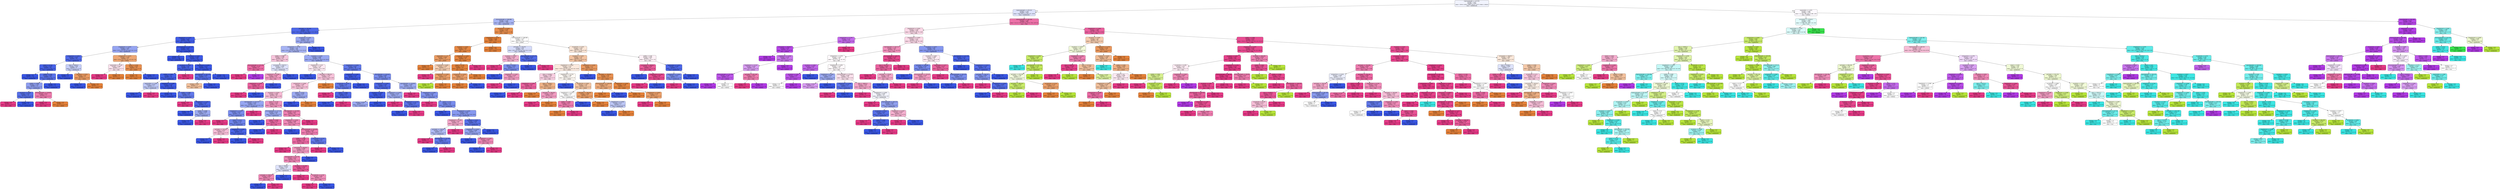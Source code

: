 digraph Tree {
node [shape=box, style="filled, rounded", color="black", fontname="helvetica"] ;
edge [fontname="helvetica"] ;
0 [label="majoraxislength <= 327.851\nentropy = 2.657\nsamples = 4296\nvalue = [954.0, 669.0, 288.0, 833.0, 1747.0, 966.0, 1348.0]\nclass = DERMASON", fillcolor="#f1f3fd"] ;
1 [label="majoraxislength <= 276.241\nentropy = 1.754\nsamples = 2592\nvalue = [952, 58, 0, 9, 1747, 81, 1243]\nclass = DERMASON", fillcolor="#dce1fa"] ;
0 -> 1 [labeldistance=2.5, labelangle=45, headlabel="True"] ;
2 [label="minoraxislength <= 186.888\nentropy = 1.219\nsamples = 1688\nvalue = [841, 1, 0, 0, 1626, 2, 166]\nclass = DERMASON", fillcolor="#a8b5f4"] ;
1 -> 2 ;
3 [label="perimeter <= 707.649\nentropy = 0.55\nsamples = 1111\nvalue = [42.0, 0.0, 0.0, 0.0, 1581.0, 2.0, 128.0]\nclass = DERMASON", fillcolor="#4e68e8"] ;
2 -> 3 ;
4 [label="shapefactor1 <= 0.007\nentropy = 0.276\nsamples = 898\nvalue = [39, 0, 0, 0, 1354, 0, 17]\nclass = DERMASON", fillcolor="#415de6"] ;
3 -> 4 ;
5 [label="shapefactor2 <= 0.003\nentropy = 1.203\nsamples = 87\nvalue = [37.0, 0.0, 0.0, 0.0, 94.0, 0.0, 12.0]\nclass = DERMASON", fillcolor="#95a4f1"] ;
4 -> 5 ;
6 [label="compactness <= 0.861\nentropy = 0.601\nsamples = 64\nvalue = [6, 0, 0, 0, 91, 0, 5]\nclass = DERMASON", fillcolor="#5069e8"] ;
5 -> 6 ;
7 [label="extent <= 0.778\nentropy = 0.397\nsamples = 56\nvalue = [1, 0, 0, 0, 84, 0, 5]\nclass = DERMASON", fillcolor="#4762e7"] ;
6 -> 7 ;
8 [label="entropy = 0.0\nsamples = 32\nvalue = [0, 0, 0, 0, 48, 0, 0]\nclass = DERMASON", fillcolor="#3956e5"] ;
7 -> 8 ;
9 [label="solidity <= 0.99\nentropy = 0.685\nsamples = 24\nvalue = [1, 0, 0, 0, 36, 0, 5]\nclass = DERMASON", fillcolor="#5971e9"] ;
7 -> 9 ;
10 [label="solidity <= 0.989\nentropy = 1.105\nsamples = 13\nvalue = [1, 0, 0, 0, 13, 0, 5]\nclass = DERMASON", fillcolor="#8e9ef0"] ;
9 -> 10 ;
11 [label="roundness <= 0.895\nentropy = 0.567\nsamples = 10\nvalue = [0, 0, 0, 0, 13, 0, 2]\nclass = DERMASON", fillcolor="#5770e9"] ;
10 -> 11 ;
12 [label="entropy = 0.0\nsamples = 1\nvalue = [0, 0, 0, 0, 0, 0, 2]\nclass = SIRA", fillcolor="#e53986"] ;
11 -> 12 ;
13 [label="entropy = 0.0\nsamples = 9\nvalue = [0, 0, 0, 0, 13, 0, 0]\nclass = DERMASON", fillcolor="#3956e5"] ;
11 -> 13 ;
14 [label="minoraxislength <= 178.851\nentropy = 0.811\nsamples = 3\nvalue = [1, 0, 0, 0, 0, 0, 3]\nclass = SIRA", fillcolor="#ee7bae"] ;
10 -> 14 ;
15 [label="entropy = 0.0\nsamples = 2\nvalue = [0, 0, 0, 0, 0, 0, 3]\nclass = SIRA", fillcolor="#e53986"] ;
14 -> 15 ;
16 [label="entropy = 0.0\nsamples = 1\nvalue = [1, 0, 0, 0, 0, 0, 0]\nclass = SEKER", fillcolor="#e58139"] ;
14 -> 16 ;
17 [label="entropy = 0.0\nsamples = 11\nvalue = [0, 0, 0, 0, 23, 0, 0]\nclass = DERMASON", fillcolor="#3956e5"] ;
9 -> 17 ;
18 [label="area <= 34453.5\nentropy = 0.98\nsamples = 8\nvalue = [5, 0, 0, 0, 7, 0, 0]\nclass = DERMASON", fillcolor="#c6cff8"] ;
6 -> 18 ;
19 [label="entropy = 0.0\nsamples = 4\nvalue = [0, 0, 0, 0, 6, 0, 0]\nclass = DERMASON", fillcolor="#3956e5"] ;
18 -> 19 ;
20 [label="roundness <= 0.921\nentropy = 0.65\nsamples = 4\nvalue = [5, 0, 0, 0, 1, 0, 0]\nclass = SEKER", fillcolor="#ea9a61"] ;
18 -> 20 ;
21 [label="entropy = 0.0\nsamples = 1\nvalue = [0, 0, 0, 0, 1, 0, 0]\nclass = DERMASON", fillcolor="#3956e5"] ;
20 -> 21 ;
22 [label="entropy = 0.0\nsamples = 3\nvalue = [5, 0, 0, 0, 0, 0, 0]\nclass = SEKER", fillcolor="#e58139"] ;
20 -> 22 ;
23 [label="compactness <= 0.879\nentropy = 1.016\nsamples = 23\nvalue = [31.0, 0.0, 0.0, 0.0, 3.0, 0.0, 7.0]\nclass = SEKER", fillcolor="#eda673"] ;
5 -> 23 ;
24 [label="aspectration <= 1.304\nentropy = 0.996\nsamples = 5\nvalue = [6, 0, 0, 0, 0, 0, 7]\nclass = SIRA", fillcolor="#fbe3ee"] ;
23 -> 24 ;
25 [label="entropy = 0.0\nsamples = 2\nvalue = [0, 0, 0, 0, 0, 0, 7]\nclass = SIRA", fillcolor="#e53986"] ;
24 -> 25 ;
26 [label="entropy = 0.0\nsamples = 3\nvalue = [6, 0, 0, 0, 0, 0, 0]\nclass = SEKER", fillcolor="#e58139"] ;
24 -> 26 ;
27 [label="extent <= 0.792\nentropy = 0.491\nsamples = 18\nvalue = [25, 0, 0, 0, 3, 0, 0]\nclass = SEKER", fillcolor="#e89051"] ;
23 -> 27 ;
28 [label="entropy = 0.0\nsamples = 16\nvalue = [25, 0, 0, 0, 0, 0, 0]\nclass = SEKER", fillcolor="#e58139"] ;
27 -> 28 ;
29 [label="entropy = 0.0\nsamples = 2\nvalue = [0, 0, 0, 0, 3, 0, 0]\nclass = DERMASON", fillcolor="#3956e5"] ;
27 -> 29 ;
30 [label="minoraxislength <= 167.919\nentropy = 0.054\nsamples = 811\nvalue = [2, 0, 0, 0, 1260, 0, 5]\nclass = DERMASON", fillcolor="#3a57e5"] ;
4 -> 30 ;
31 [label="entropy = 0.0\nsamples = 618\nvalue = [0, 0, 0, 0, 980, 0, 0]\nclass = DERMASON", fillcolor="#3956e5"] ;
30 -> 31 ;
32 [label="roundness <= 0.907\nentropy = 0.186\nsamples = 193\nvalue = [2, 0, 0, 0, 280, 0, 5]\nclass = DERMASON", fillcolor="#3e5ae6"] ;
30 -> 32 ;
33 [label="roundness <= 0.907\nentropy = 0.35\nsamples = 52\nvalue = [0, 0, 0, 0, 71, 0, 5]\nclass = DERMASON", fillcolor="#4762e7"] ;
32 -> 33 ;
34 [label="solidity <= 0.982\nentropy = 0.3\nsamples = 51\nvalue = [0, 0, 0, 0, 71, 0, 4]\nclass = DERMASON", fillcolor="#4460e6"] ;
33 -> 34 ;
35 [label="aspectration <= 1.384\nentropy = 0.971\nsamples = 3\nvalue = [0, 0, 0, 0, 3, 0, 2]\nclass = DERMASON", fillcolor="#bdc7f6"] ;
34 -> 35 ;
36 [label="entropy = 0.0\nsamples = 1\nvalue = [0, 0, 0, 0, 3, 0, 0]\nclass = DERMASON", fillcolor="#3956e5"] ;
35 -> 36 ;
37 [label="entropy = 0.0\nsamples = 2\nvalue = [0, 0, 0, 0, 0, 0, 2]\nclass = SIRA", fillcolor="#e53986"] ;
35 -> 37 ;
38 [label="shapefactor1 <= 0.008\nentropy = 0.187\nsamples = 48\nvalue = [0, 0, 0, 0, 68, 0, 2]\nclass = DERMASON", fillcolor="#3f5be6"] ;
34 -> 38 ;
39 [label="entropy = 0.0\nsamples = 39\nvalue = [0, 0, 0, 0, 58, 0, 0]\nclass = DERMASON", fillcolor="#3956e5"] ;
38 -> 39 ;
40 [label="solidity <= 0.986\nentropy = 0.65\nsamples = 9\nvalue = [0, 0, 0, 0, 10, 0, 2]\nclass = DERMASON", fillcolor="#6178ea"] ;
38 -> 40 ;
41 [label="entropy = 0.0\nsamples = 1\nvalue = [0, 0, 0, 0, 0, 0, 1]\nclass = SIRA", fillcolor="#e53986"] ;
40 -> 41 ;
42 [label="shapefactor2 <= 0.002\nentropy = 0.439\nsamples = 8\nvalue = [0, 0, 0, 0, 10, 0, 1]\nclass = DERMASON", fillcolor="#4d67e8"] ;
40 -> 42 ;
43 [label="entropy = 0.0\nsamples = 5\nvalue = [0, 0, 0, 0, 8, 0, 0]\nclass = DERMASON", fillcolor="#3956e5"] ;
42 -> 43 ;
44 [label="solidity <= 0.988\nentropy = 0.918\nsamples = 3\nvalue = [0, 0, 0, 0, 2, 0, 1]\nclass = DERMASON", fillcolor="#9caaf2"] ;
42 -> 44 ;
45 [label="entropy = 0.0\nsamples = 2\nvalue = [0, 0, 0, 0, 2, 0, 0]\nclass = DERMASON", fillcolor="#3956e5"] ;
44 -> 45 ;
46 [label="entropy = 0.0\nsamples = 1\nvalue = [0, 0, 0, 0, 0, 0, 1]\nclass = SIRA", fillcolor="#e53986"] ;
44 -> 46 ;
47 [label="entropy = 0.0\nsamples = 1\nvalue = [0, 0, 0, 0, 0, 0, 1]\nclass = SIRA", fillcolor="#e53986"] ;
33 -> 47 ;
48 [label="shapefactor4 <= 0.995\nentropy = 0.077\nsamples = 141\nvalue = [2, 0, 0, 0, 209, 0, 0]\nclass = DERMASON", fillcolor="#3b58e5"] ;
32 -> 48 ;
49 [label="equivdiameter <= 201.435\nentropy = 0.544\nsamples = 11\nvalue = [2, 0, 0, 0, 14, 0, 0]\nclass = DERMASON", fillcolor="#556ee9"] ;
48 -> 49 ;
50 [label="entropy = 0.918\nsamples = 2\nvalue = [2, 0, 0, 0, 1, 0, 0]\nclass = SEKER", fillcolor="#f2c09c"] ;
49 -> 50 ;
51 [label="entropy = 0.0\nsamples = 9\nvalue = [0, 0, 0, 0, 13, 0, 0]\nclass = DERMASON", fillcolor="#3956e5"] ;
49 -> 51 ;
52 [label="entropy = 0.0\nsamples = 130\nvalue = [0, 0, 0, 0, 195, 0, 0]\nclass = DERMASON", fillcolor="#3956e5"] ;
48 -> 52 ;
53 [label="eccentricity <= 0.782\nentropy = 1.024\nsamples = 213\nvalue = [3, 0, 0, 0, 227, 2, 111]\nclass = DERMASON", fillcolor="#9caaf2"] ;
3 -> 53 ;
54 [label="compactness <= 0.798\nentropy = 1.05\nsamples = 199\nvalue = [3.0, 0.0, 0.0, 0.0, 206.0, 2.0, 111.0]\nclass = DERMASON", fillcolor="#a6b3f3"] ;
53 -> 54 ;
55 [label="solidity <= 0.986\nentropy = 1.248\nsamples = 20\nvalue = [0, 0, 0, 0, 12, 2, 18]\nclass = SIRA", fillcolor="#f7c4db"] ;
54 -> 55 ;
56 [label="minoraxislength <= 172.292\nentropy = 0.722\nsamples = 5\nvalue = [0, 0, 0, 0, 0, 2, 8]\nclass = SIRA", fillcolor="#ec6aa4"] ;
55 -> 56 ;
57 [label="entropy = 0.0\nsamples = 4\nvalue = [0, 0, 0, 0, 0, 0, 8]\nclass = SIRA", fillcolor="#e53986"] ;
56 -> 57 ;
58 [label="entropy = 0.0\nsamples = 1\nvalue = [0, 0, 0, 0, 0, 2, 0]\nclass = HOROZ", fillcolor="#b139e5"] ;
56 -> 58 ;
59 [label="convexarea <= 37027.0\nentropy = 0.994\nsamples = 15\nvalue = [0, 0, 0, 0, 12, 0, 10]\nclass = DERMASON", fillcolor="#dee3fb"] ;
55 -> 59 ;
60 [label="shapefactor1 <= 0.008\nentropy = 0.918\nsamples = 10\nvalue = [0, 0, 0, 0, 5, 0, 10]\nclass = SIRA", fillcolor="#f29cc2"] ;
59 -> 60 ;
61 [label="shapefactor4 <= 0.997\nentropy = 0.65\nsamples = 8\nvalue = [0, 0, 0, 0, 2, 0, 10]\nclass = SIRA", fillcolor="#ea619e"] ;
60 -> 61 ;
62 [label="entropy = 0.0\nsamples = 6\nvalue = [0, 0, 0, 0, 0, 0, 10]\nclass = SIRA", fillcolor="#e53986"] ;
61 -> 62 ;
63 [label="entropy = 0.0\nsamples = 2\nvalue = [0, 0, 0, 0, 2, 0, 0]\nclass = DERMASON", fillcolor="#3956e5"] ;
61 -> 63 ;
64 [label="entropy = 0.0\nsamples = 2\nvalue = [0, 0, 0, 0, 3, 0, 0]\nclass = DERMASON", fillcolor="#3956e5"] ;
60 -> 64 ;
65 [label="entropy = 0.0\nsamples = 5\nvalue = [0, 0, 0, 0, 7, 0, 0]\nclass = DERMASON", fillcolor="#3956e5"] ;
59 -> 65 ;
66 [label="roundness <= 0.905\nentropy = 0.982\nsamples = 179\nvalue = [3.0, 0.0, 0.0, 0.0, 194.0, 0.0, 93.0]\nclass = DERMASON", fillcolor="#99a8f2"] ;
54 -> 66 ;
67 [label="shapefactor3 <= 0.64\nentropy = 1.136\nsamples = 81\nvalue = [3, 0, 0, 0, 57, 0, 65]\nclass = SIRA", fillcolor="#fce8f1"] ;
66 -> 67 ;
68 [label="entropy = 0.0\nsamples = 9\nvalue = [0, 0, 0, 0, 13, 0, 0]\nclass = DERMASON", fillcolor="#3956e5"] ;
67 -> 68 ;
69 [label="perimeter <= 806.521\nentropy = 1.125\nsamples = 72\nvalue = [3, 0, 0, 0, 44, 0, 65]\nclass = SIRA", fillcolor="#f7c2da"] ;
67 -> 69 ;
70 [label="compactness <= 0.844\nentropy = 1.039\nsamples = 71\nvalue = [1, 0, 0, 0, 44, 0, 65]\nclass = SIRA", fillcolor="#f7c0d8"] ;
69 -> 70 ;
71 [label="roundness <= 0.874\nentropy = 0.966\nsamples = 68\nvalue = [0, 0, 0, 0, 42, 0, 65]\nclass = SIRA", fillcolor="#f6b9d4"] ;
70 -> 71 ;
72 [label="equivdiameter <= 223.371\nentropy = 0.902\nsamples = 16\nvalue = [0.0, 0.0, 0.0, 0.0, 15.0, 0.0, 7.0]\nclass = DERMASON", fillcolor="#95a5f1"] ;
71 -> 72 ;
73 [label="shapefactor3 <= 0.643\nentropy = 0.811\nsamples = 14\nvalue = [0, 0, 0, 0, 15, 0, 5]\nclass = DERMASON", fillcolor="#7b8eee"] ;
72 -> 73 ;
74 [label="entropy = 0.0\nsamples = 1\nvalue = [0, 0, 0, 0, 0, 0, 1]\nclass = SIRA", fillcolor="#e53986"] ;
73 -> 74 ;
75 [label="extent <= 0.715\nentropy = 0.742\nsamples = 13\nvalue = [0, 0, 0, 0, 15, 0, 4]\nclass = DERMASON", fillcolor="#6e83ec"] ;
73 -> 75 ;
76 [label="perimeter <= 723.422\nentropy = 0.971\nsamples = 4\nvalue = [0, 0, 0, 0, 2, 0, 3]\nclass = SIRA", fillcolor="#f6bdd7"] ;
75 -> 76 ;
77 [label="entropy = 0.0\nsamples = 1\nvalue = [0, 0, 0, 0, 2, 0, 0]\nclass = DERMASON", fillcolor="#3956e5"] ;
76 -> 77 ;
78 [label="entropy = 0.0\nsamples = 3\nvalue = [0, 0, 0, 0, 0, 0, 3]\nclass = SIRA", fillcolor="#e53986"] ;
76 -> 78 ;
79 [label="shapefactor2 <= 0.002\nentropy = 0.371\nsamples = 9\nvalue = [0, 0, 0, 0, 13, 0, 1]\nclass = DERMASON", fillcolor="#4863e7"] ;
75 -> 79 ;
80 [label="entropy = 0.0\nsamples = 8\nvalue = [0, 0, 0, 0, 13, 0, 0]\nclass = DERMASON", fillcolor="#3956e5"] ;
79 -> 80 ;
81 [label="entropy = 0.0\nsamples = 1\nvalue = [0, 0, 0, 0, 0, 0, 1]\nclass = SIRA", fillcolor="#e53986"] ;
79 -> 81 ;
82 [label="entropy = 0.0\nsamples = 2\nvalue = [0, 0, 0, 0, 0, 0, 2]\nclass = SIRA", fillcolor="#e53986"] ;
72 -> 82 ;
83 [label="extent <= 0.718\nentropy = 0.902\nsamples = 52\nvalue = [0, 0, 0, 0, 27, 0, 58]\nclass = SIRA", fillcolor="#f195be"] ;
71 -> 83 ;
84 [label="minoraxislength <= 177.141\nentropy = 0.918\nsamples = 10\nvalue = [0, 0, 0, 0, 8, 0, 4]\nclass = DERMASON", fillcolor="#9caaf2"] ;
83 -> 84 ;
85 [label="entropy = 0.0\nsamples = 6\nvalue = [0, 0, 0, 0, 7, 0, 0]\nclass = DERMASON", fillcolor="#3956e5"] ;
84 -> 85 ;
86 [label="solidity <= 0.987\nentropy = 0.722\nsamples = 4\nvalue = [0, 0, 0, 0, 1, 0, 4]\nclass = SIRA", fillcolor="#ec6aa4"] ;
84 -> 86 ;
87 [label="entropy = 0.0\nsamples = 1\nvalue = [0, 0, 0, 0, 1, 0, 0]\nclass = DERMASON", fillcolor="#3956e5"] ;
86 -> 87 ;
88 [label="entropy = 0.0\nsamples = 3\nvalue = [0, 0, 0, 0, 0, 0, 4]\nclass = SIRA", fillcolor="#e53986"] ;
86 -> 88 ;
89 [label="equivdiameter <= 223.866\nentropy = 0.827\nsamples = 42\nvalue = [0, 0, 0, 0, 19, 0, 54]\nclass = SIRA", fillcolor="#ee7fb1"] ;
83 -> 89 ;
90 [label="shapefactor2 <= 0.002\nentropy = 0.866\nsamples = 39\nvalue = [0, 0, 0, 0, 19, 0, 47]\nclass = SIRA", fillcolor="#f089b7"] ;
89 -> 90 ;
91 [label="entropy = 0.0\nsamples = 1\nvalue = [0, 0, 0, 0, 3, 0, 0]\nclass = DERMASON", fillcolor="#3956e5"] ;
90 -> 91 ;
92 [label="minoraxislength <= 183.883\nentropy = 0.818\nsamples = 38\nvalue = [0, 0, 0, 0, 16, 0, 47]\nclass = SIRA", fillcolor="#ee7caf"] ;
90 -> 92 ;
93 [label="solidity <= 0.988\nentropy = 0.708\nsamples = 34\nvalue = [0, 0, 0, 0, 11, 0, 46]\nclass = SIRA", fillcolor="#eb68a3"] ;
92 -> 93 ;
94 [label="entropy = 0.0\nsamples = 13\nvalue = [0, 0, 0, 0, 0, 0, 23]\nclass = SIRA", fillcolor="#e53986"] ;
93 -> 94 ;
95 [label="convexarea <= 39229.5\nentropy = 0.908\nsamples = 21\nvalue = [0, 0, 0, 0, 11, 0, 23]\nclass = SIRA", fillcolor="#f198c0"] ;
93 -> 95 ;
96 [label="equivdiameter <= 217.39\nentropy = 0.857\nsamples = 20\nvalue = [0, 0, 0, 0, 9, 0, 23]\nclass = SIRA", fillcolor="#ef86b5"] ;
95 -> 96 ;
97 [label="area <= 36581.0\nentropy = 0.994\nsamples = 6\nvalue = [0, 0, 0, 0, 6, 0, 5]\nclass = DERMASON", fillcolor="#dee3fb"] ;
96 -> 97 ;
98 [label="perimeter <= 709.311\nentropy = 0.863\nsamples = 4\nvalue = [0, 0, 0, 0, 2, 0, 5]\nclass = SIRA", fillcolor="#ef88b6"] ;
97 -> 98 ;
99 [label="entropy = 0.0\nsamples = 1\nvalue = [0, 0, 0, 0, 2, 0, 0]\nclass = DERMASON", fillcolor="#3956e5"] ;
98 -> 99 ;
100 [label="entropy = 0.0\nsamples = 3\nvalue = [0, 0, 0, 0, 0, 0, 5]\nclass = SIRA", fillcolor="#e53986"] ;
98 -> 100 ;
101 [label="entropy = 0.0\nsamples = 2\nvalue = [0, 0, 0, 0, 4, 0, 0]\nclass = DERMASON", fillcolor="#3956e5"] ;
97 -> 101 ;
102 [label="perimeter <= 727.899\nentropy = 0.592\nsamples = 14\nvalue = [0, 0, 0, 0, 3, 0, 18]\nclass = SIRA", fillcolor="#e95a9a"] ;
96 -> 102 ;
103 [label="entropy = 0.0\nsamples = 5\nvalue = [0, 0, 0, 0, 0, 0, 11]\nclass = SIRA", fillcolor="#e53986"] ;
102 -> 103 ;
104 [label="eccentricity <= 0.749\nentropy = 0.881\nsamples = 9\nvalue = [0, 0, 0, 0, 3, 0, 7]\nclass = SIRA", fillcolor="#f08eba"] ;
102 -> 104 ;
105 [label="entropy = 0.0\nsamples = 6\nvalue = [0, 0, 0, 0, 0, 0, 7]\nclass = SIRA", fillcolor="#e53986"] ;
104 -> 105 ;
106 [label="entropy = 0.0\nsamples = 3\nvalue = [0, 0, 0, 0, 3, 0, 0]\nclass = DERMASON", fillcolor="#3956e5"] ;
104 -> 106 ;
107 [label="entropy = 0.0\nsamples = 1\nvalue = [0, 0, 0, 0, 2, 0, 0]\nclass = DERMASON", fillcolor="#3956e5"] ;
95 -> 107 ;
108 [label="eccentricity <= 0.714\nentropy = 0.65\nsamples = 4\nvalue = [0, 0, 0, 0, 5, 0, 1]\nclass = DERMASON", fillcolor="#6178ea"] ;
92 -> 108 ;
109 [label="entropy = 0.0\nsamples = 1\nvalue = [0, 0, 0, 0, 0, 0, 1]\nclass = SIRA", fillcolor="#e53986"] ;
108 -> 109 ;
110 [label="entropy = 0.0\nsamples = 3\nvalue = [0, 0, 0, 0, 5, 0, 0]\nclass = DERMASON", fillcolor="#3956e5"] ;
108 -> 110 ;
111 [label="entropy = 0.0\nsamples = 3\nvalue = [0, 0, 0, 0, 0, 0, 7]\nclass = SIRA", fillcolor="#e53986"] ;
89 -> 111 ;
112 [label="extent <= 0.763\nentropy = 0.918\nsamples = 3\nvalue = [1, 0, 0, 0, 2, 0, 0]\nclass = DERMASON", fillcolor="#9caaf2"] ;
70 -> 112 ;
113 [label="entropy = 0.0\nsamples = 2\nvalue = [0, 0, 0, 0, 2, 0, 0]\nclass = DERMASON", fillcolor="#3956e5"] ;
112 -> 113 ;
114 [label="entropy = 0.0\nsamples = 1\nvalue = [1, 0, 0, 0, 0, 0, 0]\nclass = SEKER", fillcolor="#e58139"] ;
112 -> 114 ;
115 [label="entropy = 0.0\nsamples = 1\nvalue = [2, 0, 0, 0, 0, 0, 0]\nclass = SEKER", fillcolor="#e58139"] ;
69 -> 115 ;
116 [label="shapefactor2 <= 0.002\nentropy = 0.657\nsamples = 98\nvalue = [0, 0, 0, 0, 137, 0, 28]\nclass = DERMASON", fillcolor="#6179ea"] ;
66 -> 116 ;
117 [label="shapefactor2 <= 0.002\nentropy = 0.214\nsamples = 32\nvalue = [0, 0, 0, 0, 57, 0, 2]\nclass = DERMASON", fillcolor="#405ce6"] ;
116 -> 117 ;
118 [label="eccentricity <= 0.753\nentropy = 0.65\nsamples = 7\nvalue = [0, 0, 0, 0, 10, 0, 2]\nclass = DERMASON", fillcolor="#6178ea"] ;
117 -> 118 ;
119 [label="entropy = 0.0\nsamples = 1\nvalue = [0, 0, 0, 0, 0, 0, 1]\nclass = SIRA", fillcolor="#e53986"] ;
118 -> 119 ;
120 [label="extent <= 0.806\nentropy = 0.439\nsamples = 6\nvalue = [0, 0, 0, 0, 10, 0, 1]\nclass = DERMASON", fillcolor="#4d67e8"] ;
118 -> 120 ;
121 [label="entropy = 0.0\nsamples = 5\nvalue = [0, 0, 0, 0, 10, 0, 0]\nclass = DERMASON", fillcolor="#3956e5"] ;
120 -> 121 ;
122 [label="entropy = 0.0\nsamples = 1\nvalue = [0, 0, 0, 0, 0, 0, 1]\nclass = SIRA", fillcolor="#e53986"] ;
120 -> 122 ;
123 [label="entropy = 0.0\nsamples = 25\nvalue = [0, 0, 0, 0, 47, 0, 0]\nclass = DERMASON", fillcolor="#3956e5"] ;
117 -> 123 ;
124 [label="equivdiameter <= 218.641\nentropy = 0.804\nsamples = 66\nvalue = [0, 0, 0, 0, 80, 0, 26]\nclass = DERMASON", fillcolor="#798ded"] ;
116 -> 124 ;
125 [label="compactness <= 0.836\nentropy = 0.469\nsamples = 24\nvalue = [0, 0, 0, 0, 36, 0, 4]\nclass = DERMASON", fillcolor="#4f69e8"] ;
124 -> 125 ;
126 [label="roundness <= 0.909\nentropy = 0.206\nsamples = 19\nvalue = [0, 0, 0, 0, 30, 0, 1]\nclass = DERMASON", fillcolor="#405ce6"] ;
125 -> 126 ;
127 [label="entropy = 0.918\nsamples = 2\nvalue = [0, 0, 0, 0, 2, 0, 1]\nclass = DERMASON", fillcolor="#9caaf2"] ;
126 -> 127 ;
128 [label="entropy = 0.0\nsamples = 17\nvalue = [0, 0, 0, 0, 28, 0, 0]\nclass = DERMASON", fillcolor="#3956e5"] ;
126 -> 128 ;
129 [label="shapefactor3 <= 0.709\nentropy = 0.918\nsamples = 5\nvalue = [0, 0, 0, 0, 6, 0, 3]\nclass = DERMASON", fillcolor="#9caaf2"] ;
125 -> 129 ;
130 [label="entropy = 0.0\nsamples = 1\nvalue = [0, 0, 0, 0, 0, 0, 2]\nclass = SIRA", fillcolor="#e53986"] ;
129 -> 130 ;
131 [label="shapefactor3 <= 0.725\nentropy = 0.592\nsamples = 4\nvalue = [0, 0, 0, 0, 6, 0, 1]\nclass = DERMASON", fillcolor="#5a72e9"] ;
129 -> 131 ;
132 [label="entropy = 0.0\nsamples = 3\nvalue = [0, 0, 0, 0, 6, 0, 0]\nclass = DERMASON", fillcolor="#3956e5"] ;
131 -> 132 ;
133 [label="entropy = 0.0\nsamples = 1\nvalue = [0, 0, 0, 0, 0, 0, 1]\nclass = SIRA", fillcolor="#e53986"] ;
131 -> 133 ;
134 [label="equivdiameter <= 218.967\nentropy = 0.918\nsamples = 42\nvalue = [0, 0, 0, 0, 44, 0, 22]\nclass = DERMASON", fillcolor="#9caaf2"] ;
124 -> 134 ;
135 [label="entropy = 0.0\nsamples = 2\nvalue = [0, 0, 0, 0, 0, 0, 6]\nclass = SIRA", fillcolor="#e53986"] ;
134 -> 135 ;
136 [label="shapefactor4 <= 0.994\nentropy = 0.837\nsamples = 40\nvalue = [0, 0, 0, 0, 44, 0, 16]\nclass = DERMASON", fillcolor="#8193ee"] ;
134 -> 136 ;
137 [label="entropy = 0.0\nsamples = 1\nvalue = [0, 0, 0, 0, 0, 0, 2]\nclass = SIRA", fillcolor="#e53986"] ;
136 -> 137 ;
138 [label="extent <= 0.73\nentropy = 0.797\nsamples = 39\nvalue = [0, 0, 0, 0, 44, 0, 14]\nclass = DERMASON", fillcolor="#788ced"] ;
136 -> 138 ;
139 [label="entropy = 0.0\nsamples = 7\nvalue = [0, 0, 0, 0, 8, 0, 0]\nclass = DERMASON", fillcolor="#3956e5"] ;
138 -> 139 ;
140 [label="shapefactor2 <= 0.002\nentropy = 0.855\nsamples = 32\nvalue = [0.0, 0.0, 0.0, 0.0, 36.0, 0.0, 14.0]\nclass = DERMASON", fillcolor="#8698ef"] ;
138 -> 140 ;
141 [label="shapefactor4 <= 0.998\nentropy = 0.94\nsamples = 9\nvalue = [0, 0, 0, 0, 5, 0, 9]\nclass = SIRA", fillcolor="#f3a7c9"] ;
140 -> 141 ;
142 [label="perimeter <= 718.025\nentropy = 0.954\nsamples = 6\nvalue = [0, 0, 0, 0, 5, 0, 3]\nclass = DERMASON", fillcolor="#b0bbf5"] ;
141 -> 142 ;
143 [label="entropy = 0.0\nsamples = 1\nvalue = [0, 0, 0, 0, 0, 0, 2]\nclass = SIRA", fillcolor="#e53986"] ;
142 -> 143 ;
144 [label="equivdiameter <= 222.981\nentropy = 0.65\nsamples = 5\nvalue = [0, 0, 0, 0, 5, 0, 1]\nclass = DERMASON", fillcolor="#6178ea"] ;
142 -> 144 ;
145 [label="entropy = 0.0\nsamples = 4\nvalue = [0, 0, 0, 0, 5, 0, 0]\nclass = DERMASON", fillcolor="#3956e5"] ;
144 -> 145 ;
146 [label="entropy = 0.0\nsamples = 1\nvalue = [0, 0, 0, 0, 0, 0, 1]\nclass = SIRA", fillcolor="#e53986"] ;
144 -> 146 ;
147 [label="entropy = 0.0\nsamples = 3\nvalue = [0, 0, 0, 0, 0, 0, 6]\nclass = SIRA", fillcolor="#e53986"] ;
141 -> 147 ;
148 [label="roundness <= 0.921\nentropy = 0.581\nsamples = 23\nvalue = [0, 0, 0, 0, 31, 0, 5]\nclass = DERMASON", fillcolor="#5971e9"] ;
140 -> 148 ;
149 [label="shapefactor3 <= 0.692\nentropy = 0.896\nsamples = 9\nvalue = [0, 0, 0, 0, 11, 0, 5]\nclass = DERMASON", fillcolor="#93a3f1"] ;
148 -> 149 ;
150 [label="entropy = 0.0\nsamples = 5\nvalue = [0, 0, 0, 0, 9, 0, 0]\nclass = DERMASON", fillcolor="#3956e5"] ;
149 -> 150 ;
151 [label="shapefactor1 <= 0.007\nentropy = 0.863\nsamples = 4\nvalue = [0, 0, 0, 0, 2, 0, 5]\nclass = SIRA", fillcolor="#ef88b6"] ;
149 -> 151 ;
152 [label="entropy = 0.0\nsamples = 1\nvalue = [0, 0, 0, 0, 2, 0, 0]\nclass = DERMASON", fillcolor="#3956e5"] ;
151 -> 152 ;
153 [label="entropy = 0.0\nsamples = 3\nvalue = [0, 0, 0, 0, 0, 0, 5]\nclass = SIRA", fillcolor="#e53986"] ;
151 -> 153 ;
154 [label="entropy = 0.0\nsamples = 14\nvalue = [0, 0, 0, 0, 20, 0, 0]\nclass = DERMASON", fillcolor="#3956e5"] ;
148 -> 154 ;
155 [label="entropy = 0.0\nsamples = 14\nvalue = [0, 0, 0, 0, 21, 0, 0]\nclass = DERMASON", fillcolor="#3956e5"] ;
53 -> 155 ;
156 [label="eccentricity <= 0.655\nentropy = 0.556\nsamples = 577\nvalue = [799, 1, 0, 0, 45, 0, 38]\nclass = SEKER", fillcolor="#e88e4d"] ;
2 -> 156 ;
157 [label="shapefactor3 <= 0.776\nentropy = 0.066\nsamples = 490\nvalue = [755, 1, 0, 0, 1, 0, 3]\nclass = SEKER", fillcolor="#e5823a"] ;
156 -> 157 ;
158 [label="roundness <= 0.922\nentropy = 0.403\nsamples = 55\nvalue = [80, 1, 0, 0, 1, 0, 3]\nclass = SEKER", fillcolor="#e78945"] ;
157 -> 158 ;
159 [label="aspectration <= 1.31\nentropy = 0.868\nsamples = 12\nvalue = [13, 1, 0, 0, 0, 0, 2]\nclass = SEKER", fillcolor="#eb9c63"] ;
158 -> 159 ;
160 [label="entropy = 0.0\nsamples = 5\nvalue = [9, 0, 0, 0, 0, 0, 0]\nclass = SEKER", fillcolor="#e58139"] ;
159 -> 160 ;
161 [label="eccentricity <= 0.649\nentropy = 1.379\nsamples = 7\nvalue = [4, 1, 0, 0, 0, 0, 2]\nclass = SEKER", fillcolor="#f5cdb0"] ;
159 -> 161 ;
162 [label="entropy = 0.0\nsamples = 2\nvalue = [0, 0, 0, 0, 0, 0, 2]\nclass = SIRA", fillcolor="#e53986"] ;
161 -> 162 ;
163 [label="shapefactor2 <= 0.002\nentropy = 0.722\nsamples = 5\nvalue = [4, 1, 0, 0, 0, 0, 0]\nclass = SEKER", fillcolor="#eca06a"] ;
161 -> 163 ;
164 [label="entropy = 0.0\nsamples = 1\nvalue = [0, 1, 0, 0, 0, 0, 0]\nclass = BARBUNYA", fillcolor="#b7e539"] ;
163 -> 164 ;
165 [label="entropy = 0.0\nsamples = 4\nvalue = [4, 0, 0, 0, 0, 0, 0]\nclass = SEKER", fillcolor="#e58139"] ;
163 -> 165 ;
166 [label="compactness <= 0.881\nentropy = 0.218\nsamples = 43\nvalue = [67, 0, 0, 0, 1, 0, 1]\nclass = SEKER", fillcolor="#e6853f"] ;
158 -> 166 ;
167 [label="extent <= 0.745\nentropy = 0.111\nsamples = 42\nvalue = [67, 0, 0, 0, 1, 0, 0]\nclass = SEKER", fillcolor="#e5833c"] ;
166 -> 167 ;
168 [label="compactness <= 0.876\nentropy = 0.722\nsamples = 3\nvalue = [4, 0, 0, 0, 1, 0, 0]\nclass = SEKER", fillcolor="#eca06a"] ;
167 -> 168 ;
169 [label="entropy = 0.0\nsamples = 2\nvalue = [4, 0, 0, 0, 0, 0, 0]\nclass = SEKER", fillcolor="#e58139"] ;
168 -> 169 ;
170 [label="entropy = 0.0\nsamples = 1\nvalue = [0, 0, 0, 0, 1, 0, 0]\nclass = DERMASON", fillcolor="#3956e5"] ;
168 -> 170 ;
171 [label="entropy = 0.0\nsamples = 39\nvalue = [63, 0, 0, 0, 0, 0, 0]\nclass = SEKER", fillcolor="#e58139"] ;
167 -> 171 ;
172 [label="entropy = 0.0\nsamples = 1\nvalue = [0, 0, 0, 0, 0, 0, 1]\nclass = SIRA", fillcolor="#e53986"] ;
166 -> 172 ;
173 [label="entropy = 0.0\nsamples = 435\nvalue = [675, 0, 0, 0, 0, 0, 0]\nclass = SEKER", fillcolor="#e58139"] ;
157 -> 173 ;
174 [label="minoraxislength <= 188.496\nentropy = 1.577\nsamples = 87\nvalue = [44, 0, 0, 0, 44, 0, 35]\nclass = SEKER", fillcolor="#ffffff"] ;
156 -> 174 ;
175 [label="perimeter <= 734.431\nentropy = 0.99\nsamples = 18\nvalue = [0.0, 0.0, 0.0, 0.0, 14.0, 0.0, 11.0]\nclass = DERMASON", fillcolor="#d5dbf9"] ;
174 -> 175 ;
176 [label="roundness <= 0.924\nentropy = 0.954\nsamples = 10\nvalue = [0, 0, 0, 0, 6, 0, 10]\nclass = SIRA", fillcolor="#f5b0cf"] ;
175 -> 176 ;
177 [label="entropy = 0.0\nsamples = 4\nvalue = [0, 0, 0, 0, 0, 0, 8]\nclass = SIRA", fillcolor="#e53986"] ;
176 -> 177 ;
178 [label="area <= 37728.0\nentropy = 0.811\nsamples = 6\nvalue = [0, 0, 0, 0, 6, 0, 2]\nclass = DERMASON", fillcolor="#7b8eee"] ;
176 -> 178 ;
179 [label="entropy = 0.0\nsamples = 3\nvalue = [0, 0, 0, 0, 5, 0, 0]\nclass = DERMASON", fillcolor="#3956e5"] ;
178 -> 179 ;
180 [label="shapefactor1 <= 0.007\nentropy = 0.918\nsamples = 3\nvalue = [0, 0, 0, 0, 1, 0, 2]\nclass = SIRA", fillcolor="#f29cc2"] ;
178 -> 180 ;
181 [label="entropy = 0.0\nsamples = 2\nvalue = [0, 0, 0, 0, 0, 0, 2]\nclass = SIRA", fillcolor="#e53986"] ;
180 -> 181 ;
182 [label="entropy = 0.0\nsamples = 1\nvalue = [0, 0, 0, 0, 1, 0, 0]\nclass = DERMASON", fillcolor="#3956e5"] ;
180 -> 182 ;
183 [label="majoraxislength <= 275.275\nentropy = 0.503\nsamples = 8\nvalue = [0, 0, 0, 0, 8, 0, 1]\nclass = DERMASON", fillcolor="#526be8"] ;
175 -> 183 ;
184 [label="entropy = 0.0\nsamples = 7\nvalue = [0, 0, 0, 0, 8, 0, 0]\nclass = DERMASON", fillcolor="#3956e5"] ;
183 -> 184 ;
185 [label="entropy = 0.0\nsamples = 1\nvalue = [0, 0, 0, 0, 0, 0, 1]\nclass = SIRA", fillcolor="#e53986"] ;
183 -> 185 ;
186 [label="eccentricity <= 0.701\nentropy = 1.539\nsamples = 69\nvalue = [44, 0, 0, 0, 30, 0, 24]\nclass = SEKER", fillcolor="#fae5d6"] ;
174 -> 186 ;
187 [label="roundness <= 0.935\nentropy = 1.35\nsamples = 53\nvalue = [44, 0, 0, 0, 18, 0, 11]\nclass = SEKER", fillcolor="#f3c3a1"] ;
186 -> 187 ;
188 [label="shapefactor2 <= 0.002\nentropy = 1.537\nsamples = 29\nvalue = [19.0, 0.0, 0.0, 0.0, 14.0, 0.0, 10.0]\nclass = SEKER", fillcolor="#fbe9dd"] ;
187 -> 188 ;
189 [label="area <= 41448.0\nentropy = 1.296\nsamples = 12\nvalue = [5, 0, 0, 0, 1, 0, 7]\nclass = SIRA", fillcolor="#f8cee1"] ;
188 -> 189 ;
190 [label="shapefactor2 <= 0.002\nentropy = 0.65\nsamples = 6\nvalue = [0, 0, 0, 0, 1, 0, 5]\nclass = SIRA", fillcolor="#ea619e"] ;
189 -> 190 ;
191 [label="entropy = 0.0\nsamples = 1\nvalue = [0, 0, 0, 0, 1, 0, 0]\nclass = DERMASON", fillcolor="#3956e5"] ;
190 -> 191 ;
192 [label="entropy = 0.0\nsamples = 5\nvalue = [0, 0, 0, 0, 0, 0, 5]\nclass = SIRA", fillcolor="#e53986"] ;
190 -> 192 ;
193 [label="area <= 42206.5\nentropy = 0.863\nsamples = 6\nvalue = [5, 0, 0, 0, 0, 0, 2]\nclass = SEKER", fillcolor="#efb388"] ;
189 -> 193 ;
194 [label="entropy = 0.0\nsamples = 3\nvalue = [4, 0, 0, 0, 0, 0, 0]\nclass = SEKER", fillcolor="#e58139"] ;
193 -> 194 ;
195 [label="perimeter <= 796.053\nentropy = 0.918\nsamples = 3\nvalue = [1, 0, 0, 0, 0, 0, 2]\nclass = SIRA", fillcolor="#f29cc2"] ;
193 -> 195 ;
196 [label="entropy = 0.0\nsamples = 2\nvalue = [0, 0, 0, 0, 0, 0, 2]\nclass = SIRA", fillcolor="#e53986"] ;
195 -> 196 ;
197 [label="entropy = 0.0\nsamples = 1\nvalue = [1, 0, 0, 0, 0, 0, 0]\nclass = SEKER", fillcolor="#e58139"] ;
195 -> 197 ;
198 [label="shapefactor3 <= 0.734\nentropy = 1.368\nsamples = 17\nvalue = [14, 0, 0, 0, 13, 0, 3]\nclass = SEKER", fillcolor="#fdf8f3"] ;
188 -> 198 ;
199 [label="entropy = 0.0\nsamples = 3\nvalue = [0, 0, 0, 0, 7, 0, 0]\nclass = DERMASON", fillcolor="#3956e5"] ;
198 -> 199 ;
200 [label="eccentricity <= 0.663\nentropy = 1.325\nsamples = 14\nvalue = [14, 0, 0, 0, 6, 0, 3]\nclass = SEKER", fillcolor="#f3c4a2"] ;
198 -> 200 ;
201 [label="shapefactor3 <= 0.751\nentropy = 1.449\nsamples = 5\nvalue = [1, 0, 0, 0, 3, 0, 3]\nclass = DERMASON", fillcolor="#ffffff"] ;
200 -> 201 ;
202 [label="solidity <= 0.985\nentropy = 0.811\nsamples = 3\nvalue = [1, 0, 0, 0, 0, 0, 3]\nclass = SIRA", fillcolor="#ee7bae"] ;
201 -> 202 ;
203 [label="entropy = 0.0\nsamples = 1\nvalue = [1, 0, 0, 0, 0, 0, 0]\nclass = SEKER", fillcolor="#e58139"] ;
202 -> 203 ;
204 [label="entropy = 0.0\nsamples = 2\nvalue = [0, 0, 0, 0, 0, 0, 3]\nclass = SIRA", fillcolor="#e53986"] ;
202 -> 204 ;
205 [label="entropy = 0.0\nsamples = 2\nvalue = [0, 0, 0, 0, 3, 0, 0]\nclass = DERMASON", fillcolor="#3956e5"] ;
201 -> 205 ;
206 [label="perimeter <= 748.146\nentropy = 0.696\nsamples = 9\nvalue = [13, 0, 0, 0, 3, 0, 0]\nclass = SEKER", fillcolor="#eb9e67"] ;
200 -> 206 ;
207 [label="entropy = 0.0\nsamples = 6\nvalue = [11, 0, 0, 0, 0, 0, 0]\nclass = SEKER", fillcolor="#e58139"] ;
206 -> 207 ;
208 [label="shapefactor4 <= 0.998\nentropy = 0.971\nsamples = 3\nvalue = [2, 0, 0, 0, 3, 0, 0]\nclass = DERMASON", fillcolor="#bdc7f6"] ;
206 -> 208 ;
209 [label="entropy = 0.0\nsamples = 2\nvalue = [0, 0, 0, 0, 3, 0, 0]\nclass = DERMASON", fillcolor="#3956e5"] ;
208 -> 209 ;
210 [label="entropy = 0.0\nsamples = 1\nvalue = [2, 0, 0, 0, 0, 0, 0]\nclass = SEKER", fillcolor="#e58139"] ;
208 -> 210 ;
211 [label="shapefactor2 <= 0.002\nentropy = 0.77\nsamples = 24\nvalue = [25, 0, 0, 0, 4, 0, 1]\nclass = SEKER", fillcolor="#ea995f"] ;
187 -> 211 ;
212 [label="entropy = 0.0\nsamples = 2\nvalue = [0, 0, 0, 0, 2, 0, 0]\nclass = DERMASON", fillcolor="#3956e5"] ;
211 -> 212 ;
213 [label="perimeter <= 726.954\nentropy = 0.59\nsamples = 22\nvalue = [25, 0, 0, 0, 2, 0, 1]\nclass = SEKER", fillcolor="#e89050"] ;
211 -> 213 ;
214 [label="minoraxislength <= 190.649\nentropy = 0.811\nsamples = 5\nvalue = [6, 0, 0, 0, 2, 0, 0]\nclass = SEKER", fillcolor="#eeab7b"] ;
213 -> 214 ;
215 [label="entropy = 0.0\nsamples = 3\nvalue = [6, 0, 0, 0, 0, 0, 0]\nclass = SEKER", fillcolor="#e58139"] ;
214 -> 215 ;
216 [label="entropy = 0.0\nsamples = 2\nvalue = [0, 0, 0, 0, 2, 0, 0]\nclass = DERMASON", fillcolor="#3956e5"] ;
214 -> 216 ;
217 [label="shapefactor2 <= 0.002\nentropy = 0.286\nsamples = 17\nvalue = [19, 0, 0, 0, 0, 0, 1]\nclass = SEKER", fillcolor="#e68843"] ;
213 -> 217 ;
218 [label="entropy = 0.0\nsamples = 14\nvalue = [15, 0, 0, 0, 0, 0, 0]\nclass = SEKER", fillcolor="#e58139"] ;
217 -> 218 ;
219 [label="shapefactor2 <= 0.002\nentropy = 0.722\nsamples = 3\nvalue = [4, 0, 0, 0, 0, 0, 1]\nclass = SEKER", fillcolor="#eca06a"] ;
217 -> 219 ;
220 [label="entropy = 0.0\nsamples = 1\nvalue = [0, 0, 0, 0, 0, 0, 1]\nclass = SIRA", fillcolor="#e53986"] ;
219 -> 220 ;
221 [label="entropy = 0.0\nsamples = 2\nvalue = [4, 0, 0, 0, 0, 0, 0]\nclass = SEKER", fillcolor="#e58139"] ;
219 -> 221 ;
222 [label="solidity <= 0.99\nentropy = 0.999\nsamples = 16\nvalue = [0, 0, 0, 0, 12, 0, 13]\nclass = SIRA", fillcolor="#fdf0f6"] ;
186 -> 222 ;
223 [label="convexarea <= 40566.5\nentropy = 0.592\nsamples = 9\nvalue = [0, 0, 0, 0, 2, 0, 12]\nclass = SIRA", fillcolor="#e95a9a"] ;
222 -> 223 ;
224 [label="entropy = 0.0\nsamples = 1\nvalue = [0, 0, 0, 0, 1, 0, 0]\nclass = DERMASON", fillcolor="#3956e5"] ;
223 -> 224 ;
225 [label="shapefactor3 <= 0.706\nentropy = 0.391\nsamples = 8\nvalue = [0, 0, 0, 0, 1, 0, 12]\nclass = SIRA", fillcolor="#e74990"] ;
223 -> 225 ;
226 [label="entropy = 0.0\nsamples = 7\nvalue = [0, 0, 0, 0, 0, 0, 12]\nclass = SIRA", fillcolor="#e53986"] ;
225 -> 226 ;
227 [label="entropy = 0.0\nsamples = 1\nvalue = [0, 0, 0, 0, 1, 0, 0]\nclass = DERMASON", fillcolor="#3956e5"] ;
225 -> 227 ;
228 [label="aspectration <= 1.415\nentropy = 0.439\nsamples = 7\nvalue = [0, 0, 0, 0, 10, 0, 1]\nclass = DERMASON", fillcolor="#4d67e8"] ;
222 -> 228 ;
229 [label="compactness <= 0.842\nentropy = 0.811\nsamples = 3\nvalue = [0, 0, 0, 0, 3, 0, 1]\nclass = DERMASON", fillcolor="#7b8eee"] ;
228 -> 229 ;
230 [label="entropy = 0.0\nsamples = 1\nvalue = [0, 0, 0, 0, 0, 0, 1]\nclass = SIRA", fillcolor="#e53986"] ;
229 -> 230 ;
231 [label="entropy = 0.0\nsamples = 2\nvalue = [0, 0, 0, 0, 3, 0, 0]\nclass = DERMASON", fillcolor="#3956e5"] ;
229 -> 231 ;
232 [label="entropy = 0.0\nsamples = 4\nvalue = [0, 0, 0, 0, 7, 0, 0]\nclass = DERMASON", fillcolor="#3956e5"] ;
228 -> 232 ;
233 [label="minoraxislength <= 182.939\nentropy = 1.359\nsamples = 904\nvalue = [111.0, 57.0, 0.0, 9.0, 121.0, 79.0, 1077.0]\nclass = SIRA", fillcolor="#ec71a8"] ;
1 -> 233 ;
234 [label="shapefactor2 <= 0.001\nentropy = 1.539\nsamples = 194\nvalue = [0, 0, 0, 0, 92, 73, 134]\nclass = SIRA", fillcolor="#fad7e6"] ;
233 -> 234 ;
235 [label="compactness <= 0.749\nentropy = 0.727\nsamples = 50\nvalue = [0, 0, 0, 0, 0, 63, 16]\nclass = HOROZ", fillcolor="#c56bec"] ;
234 -> 235 ;
236 [label="convexarea <= 42636.5\nentropy = 0.326\nsamples = 42\nvalue = [0, 0, 0, 0, 0, 63, 4]\nclass = HOROZ", fillcolor="#b646e7"] ;
235 -> 236 ;
237 [label="entropy = 0.0\nsamples = 30\nvalue = [0, 0, 0, 0, 0, 50, 0]\nclass = HOROZ", fillcolor="#b139e5"] ;
236 -> 237 ;
238 [label="shapefactor4 <= 0.996\nentropy = 0.787\nsamples = 12\nvalue = [0, 0, 0, 0, 0, 13, 4]\nclass = HOROZ", fillcolor="#c976ed"] ;
236 -> 238 ;
239 [label="shapefactor3 <= 0.539\nentropy = 0.918\nsamples = 10\nvalue = [0, 0, 0, 0, 0, 8, 4]\nclass = HOROZ", fillcolor="#d89cf2"] ;
238 -> 239 ;
240 [label="minoraxislength <= 172.704\nentropy = 0.544\nsamples = 6\nvalue = [0, 0, 0, 0, 0, 7, 1]\nclass = HOROZ", fillcolor="#bc55e9"] ;
239 -> 240 ;
241 [label="entropy = 0.0\nsamples = 4\nvalue = [0, 0, 0, 0, 0, 6, 0]\nclass = HOROZ", fillcolor="#b139e5"] ;
240 -> 241 ;
242 [label="entropy = 1.0\nsamples = 2\nvalue = [0, 0, 0, 0, 0, 1, 1]\nclass = HOROZ", fillcolor="#ffffff"] ;
240 -> 242 ;
243 [label="perimeter <= 837.299\nentropy = 0.811\nsamples = 4\nvalue = [0, 0, 0, 0, 0, 1, 3]\nclass = SIRA", fillcolor="#ee7bae"] ;
239 -> 243 ;
244 [label="entropy = 0.0\nsamples = 3\nvalue = [0, 0, 0, 0, 0, 0, 3]\nclass = SIRA", fillcolor="#e53986"] ;
243 -> 244 ;
245 [label="entropy = 0.0\nsamples = 1\nvalue = [0, 0, 0, 0, 0, 1, 0]\nclass = HOROZ", fillcolor="#b139e5"] ;
243 -> 245 ;
246 [label="entropy = 0.0\nsamples = 2\nvalue = [0, 0, 0, 0, 0, 5, 0]\nclass = HOROZ", fillcolor="#b139e5"] ;
238 -> 246 ;
247 [label="entropy = 0.0\nsamples = 8\nvalue = [0, 0, 0, 0, 0, 0, 12]\nclass = SIRA", fillcolor="#e53986"] ;
235 -> 247 ;
248 [label="shapefactor4 <= 0.997\nentropy = 1.211\nsamples = 144\nvalue = [0, 0, 0, 0, 92, 10, 118]\nclass = SIRA", fillcolor="#fad7e6"] ;
234 -> 248 ;
249 [label="equivdiameter <= 225.111\nentropy = 1.155\nsamples = 94\nvalue = [0, 0, 0, 0, 37, 10, 97]\nclass = SIRA", fillcolor="#f090bb"] ;
248 -> 249 ;
250 [label="compactness <= 0.763\nentropy = 1.433\nsamples = 45\nvalue = [0, 0, 0, 0, 32, 10, 33]\nclass = SIRA", fillcolor="#fefafc"] ;
249 -> 250 ;
251 [label="roundness <= 0.861\nentropy = 0.922\nsamples = 8\nvalue = [0, 0, 0, 0, 1, 8, 1]\nclass = HOROZ", fillcolor="#c265eb"] ;
250 -> 251 ;
252 [label="roundness <= 0.84\nentropy = 0.503\nsamples = 7\nvalue = [0, 0, 0, 0, 0, 8, 1]\nclass = HOROZ", fillcolor="#bb52e8"] ;
251 -> 252 ;
253 [label="entropy = 1.0\nsamples = 2\nvalue = [0, 0, 0, 0, 0, 1, 1]\nclass = HOROZ", fillcolor="#ffffff"] ;
252 -> 253 ;
254 [label="entropy = 0.0\nsamples = 5\nvalue = [0, 0, 0, 0, 0, 7, 0]\nclass = HOROZ", fillcolor="#b139e5"] ;
252 -> 254 ;
255 [label="entropy = 0.0\nsamples = 1\nvalue = [0, 0, 0, 0, 1, 0, 0]\nclass = DERMASON", fillcolor="#3956e5"] ;
251 -> 255 ;
256 [label="shapefactor4 <= 0.991\nentropy = 1.167\nsamples = 37\nvalue = [0, 0, 0, 0, 31, 2, 32]\nclass = SIRA", fillcolor="#fef9fb"] ;
250 -> 256 ;
257 [label="shapefactor2 <= 0.002\nentropy = 0.918\nsamples = 3\nvalue = [0, 0, 0, 0, 4, 2, 0]\nclass = DERMASON", fillcolor="#9caaf2"] ;
256 -> 257 ;
258 [label="entropy = 0.918\nsamples = 2\nvalue = [0, 0, 0, 0, 1, 2, 0]\nclass = HOROZ", fillcolor="#d89cf2"] ;
257 -> 258 ;
259 [label="entropy = 0.0\nsamples = 1\nvalue = [0, 0, 0, 0, 3, 0, 0]\nclass = DERMASON", fillcolor="#3956e5"] ;
257 -> 259 ;
260 [label="minoraxislength <= 172.622\nentropy = 0.995\nsamples = 34\nvalue = [0, 0, 0, 0, 27, 0, 32]\nclass = SIRA", fillcolor="#fbe0ec"] ;
256 -> 260 ;
261 [label="compactness <= 0.768\nentropy = 0.619\nsamples = 7\nvalue = [0, 0, 0, 0, 11, 0, 2]\nclass = DERMASON", fillcolor="#5d75ea"] ;
260 -> 261 ;
262 [label="entropy = 0.0\nsamples = 1\nvalue = [0, 0, 0, 0, 0, 0, 2]\nclass = SIRA", fillcolor="#e53986"] ;
261 -> 262 ;
263 [label="entropy = 0.0\nsamples = 6\nvalue = [0, 0, 0, 0, 11, 0, 0]\nclass = DERMASON", fillcolor="#3956e5"] ;
261 -> 263 ;
264 [label="area <= 38825.0\nentropy = 0.932\nsamples = 27\nvalue = [0, 0, 0, 0, 16, 0, 30]\nclass = SIRA", fillcolor="#f3a3c7"] ;
260 -> 264 ;
265 [label="entropy = 0.0\nsamples = 8\nvalue = [0, 0, 0, 0, 0, 0, 15]\nclass = SIRA", fillcolor="#e53986"] ;
264 -> 265 ;
266 [label="shapefactor4 <= 0.995\nentropy = 0.999\nsamples = 19\nvalue = [0, 0, 0, 0, 16, 0, 15]\nclass = DERMASON", fillcolor="#f3f4fd"] ;
264 -> 266 ;
267 [label="entropy = 0.0\nsamples = 6\nvalue = [0, 0, 0, 0, 0, 0, 8]\nclass = SIRA", fillcolor="#e53986"] ;
266 -> 267 ;
268 [label="majoraxislength <= 281.111\nentropy = 0.887\nsamples = 13\nvalue = [0, 0, 0, 0, 16, 0, 7]\nclass = DERMASON", fillcolor="#90a0f0"] ;
266 -> 268 ;
269 [label="eccentricity <= 0.761\nentropy = 0.567\nsamples = 8\nvalue = [0, 0, 0, 0, 13, 0, 2]\nclass = DERMASON", fillcolor="#5770e9"] ;
268 -> 269 ;
270 [label="entropy = 0.0\nsamples = 1\nvalue = [0, 0, 0, 0, 0, 0, 1]\nclass = SIRA", fillcolor="#e53986"] ;
269 -> 270 ;
271 [label="extent <= 0.805\nentropy = 0.371\nsamples = 7\nvalue = [0, 0, 0, 0, 13, 0, 1]\nclass = DERMASON", fillcolor="#4863e7"] ;
269 -> 271 ;
272 [label="entropy = 0.0\nsamples = 6\nvalue = [0, 0, 0, 0, 13, 0, 0]\nclass = DERMASON", fillcolor="#3956e5"] ;
271 -> 272 ;
273 [label="entropy = 0.0\nsamples = 1\nvalue = [0, 0, 0, 0, 0, 0, 1]\nclass = SIRA", fillcolor="#e53986"] ;
271 -> 273 ;
274 [label="shapefactor1 <= 0.007\nentropy = 0.954\nsamples = 5\nvalue = [0, 0, 0, 0, 3, 0, 5]\nclass = SIRA", fillcolor="#f5b0cf"] ;
268 -> 274 ;
275 [label="entropy = 0.0\nsamples = 4\nvalue = [0, 0, 0, 0, 0, 0, 5]\nclass = SIRA", fillcolor="#e53986"] ;
274 -> 275 ;
276 [label="entropy = 0.0\nsamples = 1\nvalue = [0, 0, 0, 0, 3, 0, 0]\nclass = DERMASON", fillcolor="#3956e5"] ;
274 -> 276 ;
277 [label="minoraxislength <= 180.577\nentropy = 0.375\nsamples = 49\nvalue = [0, 0, 0, 0, 5, 0, 64]\nclass = SIRA", fillcolor="#e7488f"] ;
249 -> 277 ;
278 [label="area <= 40725.0\nentropy = 0.663\nsamples = 20\nvalue = [0, 0, 0, 0, 5, 0, 24]\nclass = SIRA", fillcolor="#ea629f"] ;
277 -> 278 ;
279 [label="entropy = 0.0\nsamples = 9\nvalue = [0, 0, 0, 0, 0, 0, 15]\nclass = SIRA", fillcolor="#e53986"] ;
278 -> 279 ;
280 [label="perimeter <= 770.82\nentropy = 0.94\nsamples = 11\nvalue = [0, 0, 0, 0, 5, 0, 9]\nclass = SIRA", fillcolor="#f3a7c9"] ;
278 -> 280 ;
281 [label="entropy = 0.0\nsamples = 3\nvalue = [0, 0, 0, 0, 5, 0, 0]\nclass = DERMASON", fillcolor="#3956e5"] ;
280 -> 281 ;
282 [label="entropy = 0.0\nsamples = 8\nvalue = [0, 0, 0, 0, 0, 0, 9]\nclass = SIRA", fillcolor="#e53986"] ;
280 -> 282 ;
283 [label="entropy = 0.0\nsamples = 29\nvalue = [0, 0, 0, 0, 0, 0, 40]\nclass = SIRA", fillcolor="#e53986"] ;
277 -> 283 ;
284 [label="roundness <= 0.873\nentropy = 0.85\nsamples = 50\nvalue = [0.0, 0.0, 0.0, 0.0, 55.0, 0.0, 21.0]\nclass = DERMASON", fillcolor="#8597ef"] ;
248 -> 284 ;
285 [label="roundness <= 0.862\nentropy = 0.998\nsamples = 22\nvalue = [0, 0, 0, 0, 16, 0, 18]\nclass = SIRA", fillcolor="#fce9f2"] ;
284 -> 285 ;
286 [label="perimeter <= 769.406\nentropy = 0.787\nsamples = 11\nvalue = [0, 0, 0, 0, 13, 0, 4]\nclass = DERMASON", fillcolor="#768aed"] ;
285 -> 286 ;
287 [label="entropy = 0.0\nsamples = 7\nvalue = [0, 0, 0, 0, 11, 0, 0]\nclass = DERMASON", fillcolor="#3956e5"] ;
286 -> 287 ;
288 [label="minoraxislength <= 178.207\nentropy = 0.918\nsamples = 4\nvalue = [0, 0, 0, 0, 2, 0, 4]\nclass = SIRA", fillcolor="#f29cc2"] ;
286 -> 288 ;
289 [label="entropy = 0.0\nsamples = 3\nvalue = [0, 0, 0, 0, 0, 0, 4]\nclass = SIRA", fillcolor="#e53986"] ;
288 -> 289 ;
290 [label="entropy = 0.0\nsamples = 1\nvalue = [0, 0, 0, 0, 2, 0, 0]\nclass = DERMASON", fillcolor="#3956e5"] ;
288 -> 290 ;
291 [label="aspectration <= 1.677\nentropy = 0.672\nsamples = 11\nvalue = [0, 0, 0, 0, 3, 0, 14]\nclass = SIRA", fillcolor="#eb63a0"] ;
285 -> 291 ;
292 [label="entropy = 0.0\nsamples = 7\nvalue = [0, 0, 0, 0, 0, 0, 13]\nclass = SIRA", fillcolor="#e53986"] ;
291 -> 292 ;
293 [label="majoraxislength <= 302.419\nentropy = 0.811\nsamples = 4\nvalue = [0, 0, 0, 0, 3, 0, 1]\nclass = DERMASON", fillcolor="#7b8eee"] ;
291 -> 293 ;
294 [label="entropy = 0.0\nsamples = 3\nvalue = [0, 0, 0, 0, 3, 0, 0]\nclass = DERMASON", fillcolor="#3956e5"] ;
293 -> 294 ;
295 [label="entropy = 0.0\nsamples = 1\nvalue = [0, 0, 0, 0, 0, 0, 1]\nclass = SIRA", fillcolor="#e53986"] ;
293 -> 295 ;
296 [label="equivdiameter <= 223.299\nentropy = 0.371\nsamples = 28\nvalue = [0, 0, 0, 0, 39, 0, 3]\nclass = DERMASON", fillcolor="#4863e7"] ;
284 -> 296 ;
297 [label="entropy = 0.0\nsamples = 12\nvalue = [0, 0, 0, 0, 17, 0, 0]\nclass = DERMASON", fillcolor="#3956e5"] ;
296 -> 297 ;
298 [label="shapefactor3 <= 0.633\nentropy = 0.529\nsamples = 16\nvalue = [0, 0, 0, 0, 22, 0, 3]\nclass = DERMASON", fillcolor="#546de9"] ;
296 -> 298 ;
299 [label="perimeter <= 746.727\nentropy = 0.845\nsamples = 9\nvalue = [0, 0, 0, 0, 8, 0, 3]\nclass = DERMASON", fillcolor="#8395ef"] ;
298 -> 299 ;
300 [label="entropy = 0.0\nsamples = 2\nvalue = [0, 0, 0, 0, 0, 0, 2]\nclass = SIRA", fillcolor="#e53986"] ;
299 -> 300 ;
301 [label="shapefactor2 <= 0.002\nentropy = 0.503\nsamples = 7\nvalue = [0, 0, 0, 0, 8, 0, 1]\nclass = DERMASON", fillcolor="#526be8"] ;
299 -> 301 ;
302 [label="entropy = 0.0\nsamples = 6\nvalue = [0, 0, 0, 0, 8, 0, 0]\nclass = DERMASON", fillcolor="#3956e5"] ;
301 -> 302 ;
303 [label="entropy = 0.0\nsamples = 1\nvalue = [0, 0, 0, 0, 0, 0, 1]\nclass = SIRA", fillcolor="#e53986"] ;
301 -> 303 ;
304 [label="entropy = 0.0\nsamples = 7\nvalue = [0, 0, 0, 0, 14, 0, 0]\nclass = DERMASON", fillcolor="#3956e5"] ;
298 -> 304 ;
305 [label="shapefactor1 <= 0.006\nentropy = 1.005\nsamples = 710\nvalue = [111, 57, 0, 9, 29, 6, 943]\nclass = SIRA", fillcolor="#ea619f"] ;
233 -> 305 ;
306 [label="roundness <= 0.909\nentropy = 1.64\nsamples = 98\nvalue = [79, 31, 0, 7, 0, 0, 32]\nclass = SEKER", fillcolor="#f5ccaf"] ;
305 -> 306 ;
307 [label="roundness <= 0.878\nentropy = 1.637\nsamples = 47\nvalue = [9, 31, 0, 3, 0, 0, 23]\nclass = BARBUNYA", fillcolor="#f2fada"] ;
306 -> 307 ;
308 [label="shapefactor4 <= 0.989\nentropy = 0.998\nsamples = 26\nvalue = [4, 28, 0, 2, 0, 0, 1]\nclass = BARBUNYA", fillcolor="#c7eb66"] ;
307 -> 308 ;
309 [label="entropy = 0.0\nsamples = 1\nvalue = [0, 0, 0, 2, 0, 0, 0]\nclass = CALI", fillcolor="#39e5e2"] ;
308 -> 309 ;
310 [label="equivdiameter <= 257.736\nentropy = 0.723\nsamples = 25\nvalue = [4, 28, 0, 0, 0, 0, 1]\nclass = BARBUNYA", fillcolor="#c3e95b"] ;
308 -> 310 ;
311 [label="perimeter <= 874.038\nentropy = 1.361\nsamples = 7\nvalue = [4, 5, 0, 0, 0, 0, 1]\nclass = BARBUNYA", fillcolor="#f3fbde"] ;
310 -> 311 ;
312 [label="perimeter <= 865.014\nentropy = 0.722\nsamples = 3\nvalue = [0, 4, 0, 0, 0, 0, 1]\nclass = BARBUNYA", fillcolor="#c9ec6a"] ;
311 -> 312 ;
313 [label="entropy = 0.0\nsamples = 2\nvalue = [0, 4, 0, 0, 0, 0, 0]\nclass = BARBUNYA", fillcolor="#b7e539"] ;
312 -> 313 ;
314 [label="entropy = 0.0\nsamples = 1\nvalue = [0, 0, 0, 0, 0, 0, 1]\nclass = SIRA", fillcolor="#e53986"] ;
312 -> 314 ;
315 [label="eccentricity <= 0.718\nentropy = 0.722\nsamples = 4\nvalue = [4, 1, 0, 0, 0, 0, 0]\nclass = SEKER", fillcolor="#eca06a"] ;
311 -> 315 ;
316 [label="entropy = 0.0\nsamples = 3\nvalue = [4, 0, 0, 0, 0, 0, 0]\nclass = SEKER", fillcolor="#e58139"] ;
315 -> 316 ;
317 [label="entropy = 0.0\nsamples = 1\nvalue = [0, 1, 0, 0, 0, 0, 0]\nclass = BARBUNYA", fillcolor="#b7e539"] ;
315 -> 317 ;
318 [label="entropy = 0.0\nsamples = 18\nvalue = [0, 23, 0, 0, 0, 0, 0]\nclass = BARBUNYA", fillcolor="#b7e539"] ;
310 -> 318 ;
319 [label="shapefactor4 <= 0.998\nentropy = 1.262\nsamples = 21\nvalue = [5, 3, 0, 1, 0, 0, 22]\nclass = SIRA", fillcolor="#ee7eb0"] ;
307 -> 319 ;
320 [label="area <= 55841.5\nentropy = 0.258\nsamples = 14\nvalue = [0, 1, 0, 0, 0, 0, 22]\nclass = SIRA", fillcolor="#e6428c"] ;
319 -> 320 ;
321 [label="entropy = 0.0\nsamples = 13\nvalue = [0, 0, 0, 0, 0, 0, 22]\nclass = SIRA", fillcolor="#e53986"] ;
320 -> 321 ;
322 [label="entropy = 0.0\nsamples = 1\nvalue = [0, 1, 0, 0, 0, 0, 0]\nclass = BARBUNYA", fillcolor="#b7e539"] ;
320 -> 322 ;
323 [label="area <= 51724.0\nentropy = 1.299\nsamples = 7\nvalue = [5, 2, 0, 1, 0, 0, 0]\nclass = SEKER", fillcolor="#f2c09c"] ;
319 -> 323 ;
324 [label="entropy = 0.0\nsamples = 5\nvalue = [5, 0, 0, 0, 0, 0, 0]\nclass = SEKER", fillcolor="#e58139"] ;
323 -> 324 ;
325 [label="entropy = 0.918\nsamples = 2\nvalue = [0, 2, 0, 1, 0, 0, 0]\nclass = BARBUNYA", fillcolor="#dbf29c"] ;
323 -> 325 ;
326 [label="shapefactor3 <= 0.745\nentropy = 0.766\nsamples = 51\nvalue = [70, 0, 0, 4, 0, 0, 9]\nclass = SEKER", fillcolor="#ea975c"] ;
306 -> 326 ;
327 [label="roundness <= 0.916\nentropy = 1.248\nsamples = 20\nvalue = [24, 0, 0, 4, 0, 0, 9]\nclass = SEKER", fillcolor="#f1bc95"] ;
326 -> 327 ;
328 [label="entropy = 0.0\nsamples = 1\nvalue = [0, 0, 0, 4, 0, 0, 0]\nclass = CALI", fillcolor="#39e5e2"] ;
327 -> 328 ;
329 [label="solidity <= 0.991\nentropy = 0.845\nsamples = 19\nvalue = [24, 0, 0, 0, 0, 0, 9]\nclass = SEKER", fillcolor="#efb083"] ;
327 -> 329 ;
330 [label="extent <= 0.8\nentropy = 0.998\nsamples = 10\nvalue = [8, 0, 0, 0, 0, 0, 9]\nclass = SIRA", fillcolor="#fce9f2"] ;
329 -> 330 ;
331 [label="shapefactor4 <= 0.997\nentropy = 0.918\nsamples = 8\nvalue = [8, 0, 0, 0, 0, 0, 4]\nclass = SEKER", fillcolor="#f2c09c"] ;
330 -> 331 ;
332 [label="compactness <= 0.846\nentropy = 0.722\nsamples = 3\nvalue = [1, 0, 0, 0, 0, 0, 4]\nclass = SIRA", fillcolor="#ec6aa4"] ;
331 -> 332 ;
333 [label="entropy = 0.0\nsamples = 1\nvalue = [1, 0, 0, 0, 0, 0, 0]\nclass = SEKER", fillcolor="#e58139"] ;
332 -> 333 ;
334 [label="entropy = 0.0\nsamples = 2\nvalue = [0, 0, 0, 0, 0, 0, 4]\nclass = SIRA", fillcolor="#e53986"] ;
332 -> 334 ;
335 [label="entropy = 0.0\nsamples = 5\nvalue = [7, 0, 0, 0, 0, 0, 0]\nclass = SEKER", fillcolor="#e58139"] ;
331 -> 335 ;
336 [label="entropy = 0.0\nsamples = 2\nvalue = [0, 0, 0, 0, 0, 0, 5]\nclass = SIRA", fillcolor="#e53986"] ;
330 -> 336 ;
337 [label="entropy = 0.0\nsamples = 9\nvalue = [16, 0, 0, 0, 0, 0, 0]\nclass = SEKER", fillcolor="#e58139"] ;
329 -> 337 ;
338 [label="entropy = 0.0\nsamples = 31\nvalue = [46, 0, 0, 0, 0, 0, 0]\nclass = SEKER", fillcolor="#e58139"] ;
326 -> 338 ;
339 [label="solidity <= 0.988\nentropy = 0.634\nsamples = 612\nvalue = [32.0, 26.0, 0.0, 2.0, 29.0, 6.0, 911.0]\nclass = SIRA", fillcolor="#e84c92"] ;
305 -> 339 ;
340 [label="shapefactor4 <= 0.997\nentropy = 0.455\nsamples = 246\nvalue = [1.0, 26.0, 0.0, 0.0, 0.0, 4.0, 365.0]\nclass = SIRA", fillcolor="#e74a90"] ;
339 -> 340 ;
341 [label="roundness <= 0.847\nentropy = 0.29\nsamples = 204\nvalue = [1, 8, 0, 0, 0, 4, 315]\nclass = SIRA", fillcolor="#e6418b"] ;
340 -> 341 ;
342 [label="eccentricity <= 0.785\nentropy = 1.677\nsamples = 10\nvalue = [1, 6, 0, 0, 0, 2, 7]\nclass = SIRA", fillcolor="#fcebf3"] ;
341 -> 342 ;
343 [label="solidity <= 0.983\nentropy = 1.224\nsamples = 5\nvalue = [1, 6, 0, 0, 0, 0, 2]\nclass = BARBUNYA", fillcolor="#d6f08e"] ;
342 -> 343 ;
344 [label="entropy = 0.0\nsamples = 1\nvalue = [0, 0, 0, 0, 0, 0, 2]\nclass = SIRA", fillcolor="#e53986"] ;
343 -> 344 ;
345 [label="eccentricity <= 0.742\nentropy = 0.592\nsamples = 4\nvalue = [1, 6, 0, 0, 0, 0, 0]\nclass = BARBUNYA", fillcolor="#c3e95a"] ;
343 -> 345 ;
346 [label="entropy = 0.0\nsamples = 1\nvalue = [1, 0, 0, 0, 0, 0, 0]\nclass = SEKER", fillcolor="#e58139"] ;
345 -> 346 ;
347 [label="entropy = 0.0\nsamples = 3\nvalue = [0, 6, 0, 0, 0, 0, 0]\nclass = BARBUNYA", fillcolor="#b7e539"] ;
345 -> 347 ;
348 [label="shapefactor1 <= 0.007\nentropy = 0.863\nsamples = 5\nvalue = [0, 0, 0, 0, 0, 2, 5]\nclass = SIRA", fillcolor="#ef88b6"] ;
342 -> 348 ;
349 [label="entropy = 0.0\nsamples = 4\nvalue = [0, 0, 0, 0, 0, 0, 5]\nclass = SIRA", fillcolor="#e53986"] ;
348 -> 349 ;
350 [label="entropy = 0.0\nsamples = 1\nvalue = [0, 0, 0, 0, 0, 2, 0]\nclass = HOROZ", fillcolor="#b139e5"] ;
348 -> 350 ;
351 [label="shapefactor3 <= 0.705\nentropy = 0.112\nsamples = 194\nvalue = [0, 2, 0, 0, 0, 2, 308]\nclass = SIRA", fillcolor="#e53c88"] ;
341 -> 351 ;
352 [label="minoraxislength <= 185.58\nentropy = 0.057\nsamples = 190\nvalue = [0, 0, 0, 0, 0, 2, 302]\nclass = SIRA", fillcolor="#e53a87"] ;
351 -> 352 ;
353 [label="roundness <= 0.86\nentropy = 0.31\nsamples = 20\nvalue = [0, 0, 0, 0, 0, 2, 34]\nclass = SIRA", fillcolor="#e7458d"] ;
352 -> 353 ;
354 [label="equivdiameter <= 234.556\nentropy = 0.65\nsamples = 7\nvalue = [0, 0, 0, 0, 0, 2, 10]\nclass = SIRA", fillcolor="#ea619e"] ;
353 -> 354 ;
355 [label="entropy = 0.0\nsamples = 1\nvalue = [0, 0, 0, 0, 0, 1, 0]\nclass = HOROZ", fillcolor="#b139e5"] ;
354 -> 355 ;
356 [label="aspectration <= 1.687\nentropy = 0.439\nsamples = 6\nvalue = [0, 0, 0, 0, 0, 1, 10]\nclass = SIRA", fillcolor="#e84d92"] ;
354 -> 356 ;
357 [label="entropy = 0.0\nsamples = 4\nvalue = [0, 0, 0, 0, 0, 0, 7]\nclass = SIRA", fillcolor="#e53986"] ;
356 -> 357 ;
358 [label="entropy = 0.811\nsamples = 2\nvalue = [0, 0, 0, 0, 0, 1, 3]\nclass = SIRA", fillcolor="#ee7bae"] ;
356 -> 358 ;
359 [label="entropy = 0.0\nsamples = 13\nvalue = [0, 0, 0, 0, 0, 0, 24]\nclass = SIRA", fillcolor="#e53986"] ;
353 -> 359 ;
360 [label="entropy = 0.0\nsamples = 170\nvalue = [0, 0, 0, 0, 0, 0, 268]\nclass = SIRA", fillcolor="#e53986"] ;
352 -> 360 ;
361 [label="minoraxislength <= 204.83\nentropy = 0.811\nsamples = 4\nvalue = [0, 2, 0, 0, 0, 0, 6]\nclass = SIRA", fillcolor="#ee7bae"] ;
351 -> 361 ;
362 [label="entropy = 0.0\nsamples = 3\nvalue = [0, 0, 0, 0, 0, 0, 6]\nclass = SIRA", fillcolor="#e53986"] ;
361 -> 362 ;
363 [label="entropy = 0.0\nsamples = 1\nvalue = [0, 2, 0, 0, 0, 0, 0]\nclass = BARBUNYA", fillcolor="#b7e539"] ;
361 -> 363 ;
364 [label="perimeter <= 850.284\nentropy = 0.834\nsamples = 42\nvalue = [0, 18, 0, 0, 0, 0, 50]\nclass = SIRA", fillcolor="#ee80b2"] ;
340 -> 364 ;
365 [label="solidity <= 0.983\nentropy = 0.491\nsamples = 35\nvalue = [0, 6, 0, 0, 0, 0, 50]\nclass = SIRA", fillcolor="#e85195"] ;
364 -> 365 ;
366 [label="entropy = 0.0\nsamples = 2\nvalue = [0, 3, 0, 0, 0, 0, 0]\nclass = BARBUNYA", fillcolor="#b7e539"] ;
365 -> 366 ;
367 [label="solidity <= 0.988\nentropy = 0.314\nsamples = 33\nvalue = [0, 3, 0, 0, 0, 0, 50]\nclass = SIRA", fillcolor="#e7458d"] ;
365 -> 367 ;
368 [label="entropy = 0.0\nsamples = 19\nvalue = [0, 0, 0, 0, 0, 0, 35]\nclass = SIRA", fillcolor="#e53986"] ;
367 -> 368 ;
369 [label="equivdiameter <= 246.544\nentropy = 0.65\nsamples = 14\nvalue = [0, 3, 0, 0, 0, 0, 15]\nclass = SIRA", fillcolor="#ea619e"] ;
367 -> 369 ;
370 [label="area <= 41490.0\nentropy = 0.523\nsamples = 13\nvalue = [0, 2, 0, 0, 0, 0, 15]\nclass = SIRA", fillcolor="#e85396"] ;
369 -> 370 ;
371 [label="eccentricity <= 0.749\nentropy = 0.971\nsamples = 3\nvalue = [0, 2, 0, 0, 0, 0, 3]\nclass = SIRA", fillcolor="#f6bdd7"] ;
370 -> 371 ;
372 [label="entropy = 0.0\nsamples = 2\nvalue = [0, 0, 0, 0, 0, 0, 3]\nclass = SIRA", fillcolor="#e53986"] ;
371 -> 372 ;
373 [label="entropy = 0.0\nsamples = 1\nvalue = [0, 2, 0, 0, 0, 0, 0]\nclass = BARBUNYA", fillcolor="#b7e539"] ;
371 -> 373 ;
374 [label="entropy = 0.0\nsamples = 10\nvalue = [0, 0, 0, 0, 0, 0, 12]\nclass = SIRA", fillcolor="#e53986"] ;
370 -> 374 ;
375 [label="entropy = 0.0\nsamples = 1\nvalue = [0, 1, 0, 0, 0, 0, 0]\nclass = BARBUNYA", fillcolor="#b7e539"] ;
369 -> 375 ;
376 [label="entropy = 0.0\nsamples = 7\nvalue = [0, 12, 0, 0, 0, 0, 0]\nclass = BARBUNYA", fillcolor="#b7e539"] ;
364 -> 376 ;
377 [label="roundness <= 0.921\nentropy = 0.625\nsamples = 366\nvalue = [31, 0, 0, 2, 29, 2, 546]\nclass = SIRA", fillcolor="#e84f93"] ;
339 -> 377 ;
378 [label="convexarea <= 42597.5\nentropy = 0.387\nsamples = 334\nvalue = [8, 0, 0, 2, 23, 0, 529]\nclass = SIRA", fillcolor="#e7458d"] ;
377 -> 378 ;
379 [label="perimeter <= 752.648\nentropy = 0.816\nsamples = 55\nvalue = [0, 0, 0, 0, 23, 0, 68]\nclass = SIRA", fillcolor="#ee7caf"] ;
378 -> 379 ;
380 [label="compactness <= 0.818\nentropy = 0.998\nsamples = 13\nvalue = [0, 0, 0, 0, 10, 0, 9]\nclass = DERMASON", fillcolor="#ebeefc"] ;
379 -> 380 ;
381 [label="perimeter <= 749.181\nentropy = 0.94\nsamples = 10\nvalue = [0, 0, 0, 0, 5, 0, 9]\nclass = SIRA", fillcolor="#f3a7c9"] ;
380 -> 381 ;
382 [label="entropy = 0.0\nsamples = 5\nvalue = [0, 0, 0, 0, 0, 0, 7]\nclass = SIRA", fillcolor="#e53986"] ;
381 -> 382 ;
383 [label="majoraxislength <= 281.392\nentropy = 0.863\nsamples = 5\nvalue = [0, 0, 0, 0, 5, 0, 2]\nclass = DERMASON", fillcolor="#889aef"] ;
381 -> 383 ;
384 [label="entropy = 1.0\nsamples = 2\nvalue = [0, 0, 0, 0, 2, 0, 2]\nclass = DERMASON", fillcolor="#ffffff"] ;
383 -> 384 ;
385 [label="entropy = 0.0\nsamples = 3\nvalue = [0, 0, 0, 0, 3, 0, 0]\nclass = DERMASON", fillcolor="#3956e5"] ;
383 -> 385 ;
386 [label="entropy = 0.0\nsamples = 3\nvalue = [0, 0, 0, 0, 5, 0, 0]\nclass = DERMASON", fillcolor="#3956e5"] ;
380 -> 386 ;
387 [label="perimeter <= 759.126\nentropy = 0.681\nsamples = 42\nvalue = [0, 0, 0, 0, 13, 0, 59]\nclass = SIRA", fillcolor="#eb65a1"] ;
379 -> 387 ;
388 [label="extent <= 0.699\nentropy = 0.206\nsamples = 16\nvalue = [0, 0, 0, 0, 1, 0, 30]\nclass = SIRA", fillcolor="#e6408a"] ;
387 -> 388 ;
389 [label="entropy = 0.722\nsamples = 2\nvalue = [0, 0, 0, 0, 1, 0, 4]\nclass = SIRA", fillcolor="#ec6aa4"] ;
388 -> 389 ;
390 [label="entropy = 0.0\nsamples = 14\nvalue = [0, 0, 0, 0, 0, 0, 26]\nclass = SIRA", fillcolor="#e53986"] ;
388 -> 390 ;
391 [label="compactness <= 0.797\nentropy = 0.872\nsamples = 26\nvalue = [0, 0, 0, 0, 12, 0, 29]\nclass = SIRA", fillcolor="#f08bb8"] ;
387 -> 391 ;
392 [label="entropy = 0.0\nsamples = 7\nvalue = [0, 0, 0, 0, 0, 0, 11]\nclass = SIRA", fillcolor="#e53986"] ;
391 -> 392 ;
393 [label="perimeter <= 760.685\nentropy = 0.971\nsamples = 19\nvalue = [0, 0, 0, 0, 12, 0, 18]\nclass = SIRA", fillcolor="#f6bdd7"] ;
391 -> 393 ;
394 [label="shapefactor1 <= 0.007\nentropy = 0.65\nsamples = 4\nvalue = [0, 0, 0, 0, 5, 0, 1]\nclass = DERMASON", fillcolor="#6178ea"] ;
393 -> 394 ;
395 [label="entropy = 1.0\nsamples = 2\nvalue = [0, 0, 0, 0, 1, 0, 1]\nclass = DERMASON", fillcolor="#ffffff"] ;
394 -> 395 ;
396 [label="entropy = 0.0\nsamples = 2\nvalue = [0, 0, 0, 0, 4, 0, 0]\nclass = DERMASON", fillcolor="#3956e5"] ;
394 -> 396 ;
397 [label="compactness <= 0.802\nentropy = 0.871\nsamples = 15\nvalue = [0, 0, 0, 0, 7, 0, 17]\nclass = SIRA", fillcolor="#f08bb8"] ;
393 -> 397 ;
398 [label="entropy = 0.0\nsamples = 3\nvalue = [0, 0, 0, 0, 5, 0, 0]\nclass = DERMASON", fillcolor="#3956e5"] ;
397 -> 398 ;
399 [label="extent <= 0.804\nentropy = 0.485\nsamples = 12\nvalue = [0, 0, 0, 0, 2, 0, 17]\nclass = SIRA", fillcolor="#e85094"] ;
397 -> 399 ;
400 [label="entropy = 0.0\nsamples = 11\nvalue = [0, 0, 0, 0, 0, 0, 17]\nclass = SIRA", fillcolor="#e53986"] ;
399 -> 400 ;
401 [label="entropy = 0.0\nsamples = 1\nvalue = [0, 0, 0, 0, 2, 0, 0]\nclass = DERMASON", fillcolor="#3956e5"] ;
399 -> 401 ;
402 [label="shapefactor2 <= 0.002\nentropy = 0.164\nsamples = 279\nvalue = [8, 0, 0, 2, 0, 0, 461]\nclass = SIRA", fillcolor="#e63d89"] ;
378 -> 402 ;
403 [label="equivdiameter <= 247.736\nentropy = 0.114\nsamples = 266\nvalue = [4, 0, 0, 2, 0, 0, 446]\nclass = SIRA", fillcolor="#e53c88"] ;
402 -> 403 ;
404 [label="compactness <= 0.814\nentropy = 0.052\nsamples = 202\nvalue = [0, 0, 0, 2, 0, 0, 340]\nclass = SIRA", fillcolor="#e53a87"] ;
403 -> 404 ;
405 [label="entropy = 0.0\nsamples = 169\nvalue = [0, 0, 0, 0, 0, 0, 291]\nclass = SIRA", fillcolor="#e53986"] ;
404 -> 405 ;
406 [label="aspectration <= 1.503\nentropy = 0.239\nsamples = 33\nvalue = [0, 0, 0, 2, 0, 0, 49]\nclass = SIRA", fillcolor="#e6418b"] ;
404 -> 406 ;
407 [label="entropy = 0.0\nsamples = 32\nvalue = [0, 0, 0, 0, 0, 0, 49]\nclass = SIRA", fillcolor="#e53986"] ;
406 -> 407 ;
408 [label="entropy = 0.0\nsamples = 1\nvalue = [0, 0, 0, 2, 0, 0, 0]\nclass = CALI", fillcolor="#39e5e2"] ;
406 -> 408 ;
409 [label="shapefactor3 <= 0.622\nentropy = 0.225\nsamples = 64\nvalue = [4, 0, 0, 0, 0, 0, 106]\nclass = SIRA", fillcolor="#e6408b"] ;
403 -> 409 ;
410 [label="convexarea <= 51486.5\nentropy = 0.469\nsamples = 24\nvalue = [4, 0, 0, 0, 0, 0, 36]\nclass = SIRA", fillcolor="#e84f93"] ;
409 -> 410 ;
411 [label="equivdiameter <= 247.924\nentropy = 0.297\nsamples = 23\nvalue = [2, 0, 0, 0, 0, 0, 36]\nclass = SIRA", fillcolor="#e6448d"] ;
410 -> 411 ;
412 [label="entropy = 0.0\nsamples = 1\nvalue = [1, 0, 0, 0, 0, 0, 0]\nclass = SEKER", fillcolor="#e58139"] ;
411 -> 412 ;
413 [label="aspectration <= 1.677\nentropy = 0.179\nsamples = 22\nvalue = [1, 0, 0, 0, 0, 0, 36]\nclass = SIRA", fillcolor="#e63e89"] ;
411 -> 413 ;
414 [label="entropy = 0.0\nsamples = 16\nvalue = [0, 0, 0, 0, 0, 0, 30]\nclass = SIRA", fillcolor="#e53986"] ;
413 -> 414 ;
415 [label="perimeter <= 836.287\nentropy = 0.592\nsamples = 6\nvalue = [1, 0, 0, 0, 0, 0, 6]\nclass = SIRA", fillcolor="#e95a9a"] ;
413 -> 415 ;
416 [label="entropy = 0.0\nsamples = 1\nvalue = [1, 0, 0, 0, 0, 0, 0]\nclass = SEKER", fillcolor="#e58139"] ;
415 -> 416 ;
417 [label="entropy = 0.0\nsamples = 5\nvalue = [0, 0, 0, 0, 0, 0, 6]\nclass = SIRA", fillcolor="#e53986"] ;
415 -> 417 ;
418 [label="entropy = 0.0\nsamples = 1\nvalue = [2, 0, 0, 0, 0, 0, 0]\nclass = SEKER", fillcolor="#e58139"] ;
410 -> 418 ;
419 [label="entropy = 0.0\nsamples = 40\nvalue = [0, 0, 0, 0, 0, 0, 70]\nclass = SIRA", fillcolor="#e53986"] ;
409 -> 419 ;
420 [label="extent <= 0.766\nentropy = 0.742\nsamples = 13\nvalue = [4, 0, 0, 0, 0, 0, 15]\nclass = SIRA", fillcolor="#ec6ea6"] ;
402 -> 420 ;
421 [label="entropy = 0.0\nsamples = 7\nvalue = [0, 0, 0, 0, 0, 0, 11]\nclass = SIRA", fillcolor="#e53986"] ;
420 -> 421 ;
422 [label="shapefactor4 <= 0.998\nentropy = 1.0\nsamples = 6\nvalue = [4, 0, 0, 0, 0, 0, 4]\nclass = SEKER", fillcolor="#ffffff"] ;
420 -> 422 ;
423 [label="solidity <= 0.989\nentropy = 0.722\nsamples = 4\nvalue = [1, 0, 0, 0, 0, 0, 4]\nclass = SIRA", fillcolor="#ec6aa4"] ;
422 -> 423 ;
424 [label="entropy = 0.0\nsamples = 1\nvalue = [1, 0, 0, 0, 0, 0, 0]\nclass = SEKER", fillcolor="#e58139"] ;
423 -> 424 ;
425 [label="entropy = 0.0\nsamples = 3\nvalue = [0, 0, 0, 0, 0, 0, 4]\nclass = SIRA", fillcolor="#e53986"] ;
423 -> 425 ;
426 [label="entropy = 0.0\nsamples = 2\nvalue = [3, 0, 0, 0, 0, 0, 0]\nclass = SEKER", fillcolor="#e58139"] ;
422 -> 426 ;
427 [label="convexarea <= 42635.5\nentropy = 1.605\nsamples = 32\nvalue = [23, 0, 0, 0, 6, 2, 17]\nclass = SEKER", fillcolor="#fae7d9"] ;
377 -> 427 ;
428 [label="area <= 41400.5\nentropy = 0.994\nsamples = 7\nvalue = [0, 0, 0, 0, 6, 0, 5]\nclass = DERMASON", fillcolor="#dee3fb"] ;
427 -> 428 ;
429 [label="solidity <= 0.992\nentropy = 0.65\nsamples = 4\nvalue = [0, 0, 0, 0, 1, 0, 5]\nclass = SIRA", fillcolor="#ea619e"] ;
428 -> 429 ;
430 [label="entropy = 0.0\nsamples = 3\nvalue = [0, 0, 0, 0, 0, 0, 5]\nclass = SIRA", fillcolor="#e53986"] ;
429 -> 430 ;
431 [label="entropy = 0.0\nsamples = 1\nvalue = [0, 0, 0, 0, 1, 0, 0]\nclass = DERMASON", fillcolor="#3956e5"] ;
429 -> 431 ;
432 [label="entropy = 0.0\nsamples = 3\nvalue = [0, 0, 0, 0, 5, 0, 0]\nclass = DERMASON", fillcolor="#3956e5"] ;
428 -> 432 ;
433 [label="solidity <= 0.991\nentropy = 1.181\nsamples = 25\nvalue = [23, 0, 0, 0, 0, 2, 12]\nclass = SEKER", fillcolor="#f4c8a8"] ;
427 -> 433 ;
434 [label="eccentricity <= 0.73\nentropy = 1.322\nsamples = 15\nvalue = [8, 0, 0, 0, 0, 2, 12]\nclass = SIRA", fillcolor="#f8c6dc"] ;
433 -> 434 ;
435 [label="convexarea <= 44216.5\nentropy = 0.997\nsamples = 10\nvalue = [8, 0, 0, 0, 0, 0, 7]\nclass = SEKER", fillcolor="#fcefe6"] ;
434 -> 435 ;
436 [label="entropy = 0.0\nsamples = 3\nvalue = [0, 0, 0, 0, 0, 0, 4]\nclass = SIRA", fillcolor="#e53986"] ;
435 -> 436 ;
437 [label="equivdiameter <= 239.198\nentropy = 0.845\nsamples = 7\nvalue = [8, 0, 0, 0, 0, 0, 3]\nclass = SEKER", fillcolor="#efb083"] ;
435 -> 437 ;
438 [label="entropy = 0.0\nsamples = 4\nvalue = [6, 0, 0, 0, 0, 0, 0]\nclass = SEKER", fillcolor="#e58139"] ;
437 -> 438 ;
439 [label="shapefactor2 <= 0.002\nentropy = 0.971\nsamples = 3\nvalue = [2, 0, 0, 0, 0, 0, 3]\nclass = SIRA", fillcolor="#f6bdd7"] ;
437 -> 439 ;
440 [label="entropy = 0.0\nsamples = 1\nvalue = [2, 0, 0, 0, 0, 0, 0]\nclass = SEKER", fillcolor="#e58139"] ;
439 -> 440 ;
441 [label="entropy = 0.0\nsamples = 2\nvalue = [0, 0, 0, 0, 0, 0, 3]\nclass = SIRA", fillcolor="#e53986"] ;
439 -> 441 ;
442 [label="compactness <= 0.814\nentropy = 0.863\nsamples = 5\nvalue = [0, 0, 0, 0, 0, 2, 5]\nclass = SIRA", fillcolor="#ef88b6"] ;
434 -> 442 ;
443 [label="entropy = 0.0\nsamples = 2\nvalue = [0, 0, 0, 0, 0, 0, 3]\nclass = SIRA", fillcolor="#e53986"] ;
442 -> 443 ;
444 [label="compactness <= 0.818\nentropy = 1.0\nsamples = 3\nvalue = [0, 0, 0, 0, 0, 2, 2]\nclass = HOROZ", fillcolor="#ffffff"] ;
442 -> 444 ;
445 [label="entropy = 0.0\nsamples = 1\nvalue = [0, 0, 0, 0, 0, 2, 0]\nclass = HOROZ", fillcolor="#b139e5"] ;
444 -> 445 ;
446 [label="entropy = 0.0\nsamples = 2\nvalue = [0, 0, 0, 0, 0, 0, 2]\nclass = SIRA", fillcolor="#e53986"] ;
444 -> 446 ;
447 [label="entropy = 0.0\nsamples = 10\nvalue = [15, 0, 0, 0, 0, 0, 0]\nclass = SEKER", fillcolor="#e58139"] ;
433 -> 447 ;
448 [label="aspectration <= 1.876\nentropy = 2.066\nsamples = 1704\nvalue = [2, 611, 288, 824, 0, 885, 105]\nclass = HOROZ", fillcolor="#fcf9fe"] ;
0 -> 448 [labeldistance=2.5, labelangle=-45, headlabel="False"] ;
449 [label="convexarea <= 117620.5\nentropy = 1.865\nsamples = 1164\nvalue = [2, 605, 283, 789, 0, 62, 96]\nclass = CALI", fillcolor="#e1fbfb"] ;
448 -> 449 ;
450 [label="aspectration <= 1.634\nentropy = 1.472\nsamples = 995\nvalue = [2, 605, 0, 789, 0, 62, 96]\nclass = CALI", fillcolor="#d9faf9"] ;
449 -> 450 ;
451 [label="compactness <= 0.802\nentropy = 0.867\nsamples = 370\nvalue = [2, 462, 0, 100, 0, 4, 9]\nclass = BARBUNYA", fillcolor="#c8eb69"] ;
450 -> 451 ;
452 [label="area <= 56087.0\nentropy = 1.268\nsamples = 170\nvalue = [2, 166, 0, 91, 0, 4, 9]\nclass = BARBUNYA", fillcolor="#e1f4ad"] ;
451 -> 452 ;
453 [label="extent <= 0.693\nentropy = 1.592\nsamples = 14\nvalue = [2, 4, 0, 0, 0, 1, 9]\nclass = SIRA", fillcolor="#f4accd"] ;
452 -> 453 ;
454 [label="shapefactor2 <= 0.001\nentropy = 0.811\nsamples = 3\nvalue = [0, 3, 0, 0, 0, 1, 0]\nclass = BARBUNYA", fillcolor="#cfee7b"] ;
453 -> 454 ;
455 [label="entropy = 0.0\nsamples = 1\nvalue = [0, 2, 0, 0, 0, 0, 0]\nclass = BARBUNYA", fillcolor="#b7e539"] ;
454 -> 455 ;
456 [label="entropy = 1.0\nsamples = 2\nvalue = [0, 1, 0, 0, 0, 1, 0]\nclass = BARBUNYA", fillcolor="#ffffff"] ;
454 -> 456 ;
457 [label="shapefactor4 <= 0.998\nentropy = 1.041\nsamples = 11\nvalue = [2, 1, 0, 0, 0, 0, 9]\nclass = SIRA", fillcolor="#ed74aa"] ;
453 -> 457 ;
458 [label="entropy = 0.0\nsamples = 8\nvalue = [0, 0, 0, 0, 0, 0, 9]\nclass = SIRA", fillcolor="#e53986"] ;
457 -> 458 ;
459 [label="solidity <= 0.986\nentropy = 0.918\nsamples = 3\nvalue = [2, 1, 0, 0, 0, 0, 0]\nclass = SEKER", fillcolor="#f2c09c"] ;
457 -> 459 ;
460 [label="entropy = 0.0\nsamples = 1\nvalue = [0, 1, 0, 0, 0, 0, 0]\nclass = BARBUNYA", fillcolor="#b7e539"] ;
459 -> 460 ;
461 [label="entropy = 0.0\nsamples = 2\nvalue = [2, 0, 0, 0, 0, 0, 0]\nclass = SEKER", fillcolor="#e58139"] ;
459 -> 461 ;
462 [label="shapefactor4 <= 0.996\nentropy = 1.023\nsamples = 156\nvalue = [0, 162, 0, 91, 0, 3, 0]\nclass = BARBUNYA", fillcolor="#e0f4aa"] ;
452 -> 462 ;
463 [label="shapefactor3 <= 0.607\nentropy = 1.098\nsamples = 90\nvalue = [0.0, 59.0, 0.0, 86.0, 0.0, 3.0, 0.0]\nclass = CALI", fillcolor="#c3f7f6"] ;
462 -> 463 ;
464 [label="majoraxislength <= 364.088\nentropy = 0.811\nsamples = 6\nvalue = [0, 0, 0, 9, 0, 3, 0]\nclass = CALI", fillcolor="#7beeec"] ;
463 -> 464 ;
465 [label="entropy = 0.0\nsamples = 1\nvalue = [0, 0, 0, 0, 0, 3, 0]\nclass = HOROZ", fillcolor="#b139e5"] ;
464 -> 465 ;
466 [label="entropy = 0.0\nsamples = 5\nvalue = [0, 0, 0, 9, 0, 0, 0]\nclass = CALI", fillcolor="#39e5e2"] ;
464 -> 466 ;
467 [label="solidity <= 0.989\nentropy = 0.987\nsamples = 84\nvalue = [0, 59, 0, 77, 0, 0, 0]\nclass = CALI", fillcolor="#d1f9f8"] ;
463 -> 467 ;
468 [label="compactness <= 0.787\nentropy = 0.988\nsamples = 63\nvalue = [0, 58, 0, 45, 0, 0, 0]\nclass = BARBUNYA", fillcolor="#eff9d3"] ;
467 -> 468 ;
469 [label="majoraxislength <= 421.453\nentropy = 0.971\nsamples = 28\nvalue = [0, 20, 0, 30, 0, 0, 0]\nclass = CALI", fillcolor="#bdf6f5"] ;
468 -> 469 ;
470 [label="eccentricity <= 0.789\nentropy = 0.954\nsamples = 27\nvalue = [0, 18, 0, 30, 0, 0, 0]\nclass = CALI", fillcolor="#b0f5f3"] ;
469 -> 470 ;
471 [label="roundness <= 0.804\nentropy = 0.863\nsamples = 24\nvalue = [0, 12, 0, 30, 0, 0, 0]\nclass = CALI", fillcolor="#88efee"] ;
470 -> 471 ;
472 [label="entropy = 0.0\nsamples = 5\nvalue = [0, 8, 0, 0, 0, 0, 0]\nclass = BARBUNYA", fillcolor="#b7e539"] ;
471 -> 472 ;
473 [label="shapefactor1 <= 0.005\nentropy = 0.523\nsamples = 19\nvalue = [0, 4, 0, 30, 0, 0, 0]\nclass = CALI", fillcolor="#53e8e6"] ;
471 -> 473 ;
474 [label="entropy = 0.0\nsamples = 11\nvalue = [0, 0, 0, 23, 0, 0, 0]\nclass = CALI", fillcolor="#39e5e2"] ;
473 -> 474 ;
475 [label="equivdiameter <= 294.392\nentropy = 0.946\nsamples = 8\nvalue = [0, 4, 0, 7, 0, 0, 0]\nclass = CALI", fillcolor="#aaf4f3"] ;
473 -> 475 ;
476 [label="extent <= 0.733\nentropy = 0.544\nsamples = 7\nvalue = [0, 1, 0, 7, 0, 0, 0]\nclass = CALI", fillcolor="#55e9e6"] ;
475 -> 476 ;
477 [label="entropy = 0.0\nsamples = 1\nvalue = [0, 1, 0, 0, 0, 0, 0]\nclass = BARBUNYA", fillcolor="#b7e539"] ;
476 -> 477 ;
478 [label="entropy = 0.0\nsamples = 6\nvalue = [0, 0, 0, 7, 0, 0, 0]\nclass = CALI", fillcolor="#39e5e2"] ;
476 -> 478 ;
479 [label="entropy = 0.0\nsamples = 1\nvalue = [0, 3, 0, 0, 0, 0, 0]\nclass = BARBUNYA", fillcolor="#b7e539"] ;
475 -> 479 ;
480 [label="entropy = 0.0\nsamples = 3\nvalue = [0, 6, 0, 0, 0, 0, 0]\nclass = BARBUNYA", fillcolor="#b7e539"] ;
470 -> 480 ;
481 [label="entropy = 0.0\nsamples = 1\nvalue = [0, 2, 0, 0, 0, 0, 0]\nclass = BARBUNYA", fillcolor="#b7e539"] ;
469 -> 481 ;
482 [label="shapefactor4 <= 0.991\nentropy = 0.86\nsamples = 35\nvalue = [0, 38, 0, 15, 0, 0, 0]\nclass = BARBUNYA", fillcolor="#d3ef87"] ;
468 -> 482 ;
483 [label="shapefactor2 <= 0.001\nentropy = 0.696\nsamples = 10\nvalue = [0, 3, 0, 13, 0, 0, 0]\nclass = CALI", fillcolor="#67ebe9"] ;
482 -> 483 ;
484 [label="entropy = 0.0\nsamples = 6\nvalue = [0, 0, 0, 10, 0, 0, 0]\nclass = CALI", fillcolor="#39e5e2"] ;
483 -> 484 ;
485 [label="extent <= 0.731\nentropy = 1.0\nsamples = 4\nvalue = [0, 3, 0, 3, 0, 0, 0]\nclass = BARBUNYA", fillcolor="#ffffff"] ;
483 -> 485 ;
486 [label="entropy = 0.0\nsamples = 2\nvalue = [0, 0, 0, 3, 0, 0, 0]\nclass = CALI", fillcolor="#39e5e2"] ;
485 -> 486 ;
487 [label="entropy = 0.0\nsamples = 2\nvalue = [0, 3, 0, 0, 0, 0, 0]\nclass = BARBUNYA", fillcolor="#b7e539"] ;
485 -> 487 ;
488 [label="aspectration <= 1.592\nentropy = 0.303\nsamples = 25\nvalue = [0, 35, 0, 2, 0, 0, 0]\nclass = BARBUNYA", fillcolor="#bbe644"] ;
482 -> 488 ;
489 [label="entropy = 0.0\nsamples = 16\nvalue = [0, 24, 0, 0, 0, 0, 0]\nclass = BARBUNYA", fillcolor="#b7e539"] ;
488 -> 489 ;
490 [label="compactness <= 0.789\nentropy = 0.619\nsamples = 9\nvalue = [0, 11, 0, 2, 0, 0, 0]\nclass = BARBUNYA", fillcolor="#c4ea5d"] ;
488 -> 490 ;
491 [label="entropy = 0.0\nsamples = 4\nvalue = [0, 8, 0, 0, 0, 0, 0]\nclass = BARBUNYA", fillcolor="#b7e539"] ;
490 -> 491 ;
492 [label="extent <= 0.774\nentropy = 0.971\nsamples = 5\nvalue = [0, 3, 0, 2, 0, 0, 0]\nclass = BARBUNYA", fillcolor="#e7f6bd"] ;
490 -> 492 ;
493 [label="roundness <= 0.806\nentropy = 0.918\nsamples = 3\nvalue = [0, 1, 0, 2, 0, 0, 0]\nclass = CALI", fillcolor="#9cf2f0"] ;
492 -> 493 ;
494 [label="entropy = 0.0\nsamples = 1\nvalue = [0, 1, 0, 0, 0, 0, 0]\nclass = BARBUNYA", fillcolor="#b7e539"] ;
493 -> 494 ;
495 [label="entropy = 0.0\nsamples = 2\nvalue = [0, 0, 0, 2, 0, 0, 0]\nclass = CALI", fillcolor="#39e5e2"] ;
493 -> 495 ;
496 [label="entropy = 0.0\nsamples = 2\nvalue = [0, 2, 0, 0, 0, 0, 0]\nclass = BARBUNYA", fillcolor="#b7e539"] ;
492 -> 496 ;
497 [label="extent <= 0.717\nentropy = 0.196\nsamples = 21\nvalue = [0, 1, 0, 32, 0, 0, 0]\nclass = CALI", fillcolor="#3fe6e3"] ;
467 -> 497 ;
498 [label="entropy = 1.0\nsamples = 2\nvalue = [0, 1, 0, 1, 0, 0, 0]\nclass = BARBUNYA", fillcolor="#ffffff"] ;
497 -> 498 ;
499 [label="entropy = 0.0\nsamples = 19\nvalue = [0, 0, 0, 31, 0, 0, 0]\nclass = CALI", fillcolor="#39e5e2"] ;
497 -> 499 ;
500 [label="eccentricity <= 0.773\nentropy = 0.27\nsamples = 66\nvalue = [0, 103, 0, 5, 0, 0, 0]\nclass = BARBUNYA", fillcolor="#bae643"] ;
462 -> 500 ;
501 [label="shapefactor3 <= 0.634\nentropy = 0.691\nsamples = 16\nvalue = [0, 22, 0, 5, 0, 0, 0]\nclass = BARBUNYA", fillcolor="#c7eb66"] ;
500 -> 501 ;
502 [label="entropy = 0.0\nsamples = 1\nvalue = [0, 0, 0, 4, 0, 0, 0]\nclass = CALI", fillcolor="#39e5e2"] ;
501 -> 502 ;
503 [label="minoraxislength <= 251.862\nentropy = 0.258\nsamples = 15\nvalue = [0, 22, 0, 1, 0, 0, 0]\nclass = BARBUNYA", fillcolor="#bae642"] ;
501 -> 503 ;
504 [label="entropy = 0.0\nsamples = 14\nvalue = [0, 22, 0, 0, 0, 0, 0]\nclass = BARBUNYA", fillcolor="#b7e539"] ;
503 -> 504 ;
505 [label="entropy = 0.0\nsamples = 1\nvalue = [0, 0, 0, 1, 0, 0, 0]\nclass = CALI", fillcolor="#39e5e2"] ;
503 -> 505 ;
506 [label="entropy = 0.0\nsamples = 50\nvalue = [0, 81, 0, 0, 0, 0, 0]\nclass = BARBUNYA", fillcolor="#b7e539"] ;
500 -> 506 ;
507 [label="roundness <= 0.851\nentropy = 0.192\nsamples = 200\nvalue = [0, 296, 0, 9, 0, 0, 0]\nclass = BARBUNYA", fillcolor="#b9e63f"] ;
451 -> 507 ;
508 [label="entropy = 0.0\nsamples = 164\nvalue = [0, 247, 0, 0, 0, 0, 0]\nclass = BARBUNYA", fillcolor="#b7e539"] ;
507 -> 508 ;
509 [label="majoraxislength <= 378.393\nentropy = 0.623\nsamples = 36\nvalue = [0, 49, 0, 9, 0, 0, 0]\nclass = BARBUNYA", fillcolor="#c4ea5d"] ;
507 -> 509 ;
510 [label="roundness <= 0.886\nentropy = 0.25\nsamples = 31\nvalue = [0, 46, 0, 2, 0, 0, 0]\nclass = BARBUNYA", fillcolor="#bae642"] ;
509 -> 510 ;
511 [label="entropy = 0.0\nsamples = 25\nvalue = [0, 42, 0, 0, 0, 0, 0]\nclass = BARBUNYA", fillcolor="#b7e539"] ;
510 -> 511 ;
512 [label="perimeter <= 993.158\nentropy = 0.918\nsamples = 6\nvalue = [0, 4, 0, 2, 0, 0, 0]\nclass = BARBUNYA", fillcolor="#dbf29c"] ;
510 -> 512 ;
513 [label="extent <= 0.773\nentropy = 1.0\nsamples = 4\nvalue = [0, 2, 0, 2, 0, 0, 0]\nclass = BARBUNYA", fillcolor="#ffffff"] ;
512 -> 513 ;
514 [label="entropy = 0.0\nsamples = 2\nvalue = [0, 0, 0, 2, 0, 0, 0]\nclass = CALI", fillcolor="#39e5e2"] ;
513 -> 514 ;
515 [label="entropy = 0.0\nsamples = 2\nvalue = [0, 2, 0, 0, 0, 0, 0]\nclass = BARBUNYA", fillcolor="#b7e539"] ;
513 -> 515 ;
516 [label="entropy = 0.0\nsamples = 2\nvalue = [0, 2, 0, 0, 0, 0, 0]\nclass = BARBUNYA", fillcolor="#b7e539"] ;
512 -> 516 ;
517 [label="minoraxislength <= 272.11\nentropy = 0.881\nsamples = 5\nvalue = [0, 3, 0, 7, 0, 0, 0]\nclass = CALI", fillcolor="#8ef0ee"] ;
509 -> 517 ;
518 [label="compactness <= 0.809\nentropy = 0.544\nsamples = 4\nvalue = [0, 1, 0, 7, 0, 0, 0]\nclass = CALI", fillcolor="#55e9e6"] ;
517 -> 518 ;
519 [label="entropy = 0.0\nsamples = 2\nvalue = [0, 0, 0, 5, 0, 0, 0]\nclass = CALI", fillcolor="#39e5e2"] ;
518 -> 519 ;
520 [label="entropy = 0.918\nsamples = 2\nvalue = [0, 1, 0, 2, 0, 0, 0]\nclass = CALI", fillcolor="#9cf2f0"] ;
518 -> 520 ;
521 [label="entropy = 0.0\nsamples = 1\nvalue = [0, 2, 0, 0, 0, 0, 0]\nclass = BARBUNYA", fillcolor="#b7e539"] ;
517 -> 521 ;
522 [label="majoraxislength <= 367.381\nentropy = 1.314\nsamples = 625\nvalue = [0, 143, 0, 689, 0, 58, 87]\nclass = CALI", fillcolor="#7deeec"] ;
450 -> 522 ;
523 [label="majoraxislength <= 348.343\nentropy = 1.757\nsamples = 125\nvalue = [0.0, 30.0, 0.0, 17.0, 0.0, 42.0, 87.0]\nclass = SIRA", fillcolor="#f6bdd6"] ;
522 -> 523 ;
524 [label="eccentricity <= 0.8\nentropy = 1.156\nsamples = 71\nvalue = [0.0, 11.0, 0.0, 2.0, 0.0, 12.0, 73.0]\nclass = SIRA", fillcolor="#ed73a9"] ;
523 -> 524 ;
525 [label="perimeter <= 894.282\nentropy = 1.36\nsamples = 13\nvalue = [0, 10, 0, 2, 0, 0, 7]\nclass = BARBUNYA", fillcolor="#edf8ce"] ;
524 -> 525 ;
526 [label="equivdiameter <= 256.784\nentropy = 0.881\nsamples = 7\nvalue = [0, 3, 0, 0, 0, 0, 7]\nclass = SIRA", fillcolor="#f08eba"] ;
525 -> 526 ;
527 [label="entropy = 0.0\nsamples = 1\nvalue = [0, 3, 0, 0, 0, 0, 0]\nclass = BARBUNYA", fillcolor="#b7e539"] ;
526 -> 527 ;
528 [label="entropy = 0.0\nsamples = 6\nvalue = [0, 0, 0, 0, 0, 0, 7]\nclass = SIRA", fillcolor="#e53986"] ;
526 -> 528 ;
529 [label="compactness <= 0.777\nentropy = 0.764\nsamples = 6\nvalue = [0, 7, 0, 2, 0, 0, 0]\nclass = BARBUNYA", fillcolor="#ccec72"] ;
525 -> 529 ;
530 [label="entropy = 0.0\nsamples = 4\nvalue = [0, 7, 0, 0, 0, 0, 0]\nclass = BARBUNYA", fillcolor="#b7e539"] ;
529 -> 530 ;
531 [label="entropy = 0.0\nsamples = 2\nvalue = [0, 0, 0, 2, 0, 0, 0]\nclass = CALI", fillcolor="#39e5e2"] ;
529 -> 531 ;
532 [label="shapefactor4 <= 0.986\nentropy = 0.709\nsamples = 58\nvalue = [0, 1, 0, 0, 0, 12, 66]\nclass = SIRA", fillcolor="#ea5f9d"] ;
524 -> 532 ;
533 [label="entropy = 0.0\nsamples = 6\nvalue = [0, 0, 0, 0, 0, 6, 0]\nclass = HOROZ", fillcolor="#b139e5"] ;
532 -> 533 ;
534 [label="shapefactor1 <= 0.007\nentropy = 0.513\nsamples = 52\nvalue = [0, 1, 0, 0, 0, 6, 66]\nclass = SIRA", fillcolor="#e84e93"] ;
532 -> 534 ;
535 [label="roundness <= 0.807\nentropy = 0.301\nsamples = 47\nvalue = [0, 1, 0, 0, 0, 2, 65]\nclass = SIRA", fillcolor="#e6428c"] ;
534 -> 535 ;
536 [label="entropy = 0.0\nsamples = 2\nvalue = [0, 0, 0, 0, 0, 2, 0]\nclass = HOROZ", fillcolor="#b139e5"] ;
535 -> 536 ;
537 [label="shapefactor4 <= 0.994\nentropy = 0.113\nsamples = 45\nvalue = [0, 1, 0, 0, 0, 0, 65]\nclass = SIRA", fillcolor="#e53c88"] ;
535 -> 537 ;
538 [label="roundness <= 0.838\nentropy = 0.353\nsamples = 11\nvalue = [0, 1, 0, 0, 0, 0, 14]\nclass = SIRA", fillcolor="#e7478f"] ;
537 -> 538 ;
539 [label="entropy = 1.0\nsamples = 2\nvalue = [0, 1, 0, 0, 0, 0, 1]\nclass = BARBUNYA", fillcolor="#ffffff"] ;
538 -> 539 ;
540 [label="entropy = 0.0\nsamples = 9\nvalue = [0, 0, 0, 0, 0, 0, 13]\nclass = SIRA", fillcolor="#e53986"] ;
538 -> 540 ;
541 [label="entropy = 0.0\nsamples = 34\nvalue = [0, 0, 0, 0, 0, 0, 51]\nclass = SIRA", fillcolor="#e53986"] ;
537 -> 541 ;
542 [label="extent <= 0.74\nentropy = 0.722\nsamples = 5\nvalue = [0, 0, 0, 0, 0, 4, 1]\nclass = HOROZ", fillcolor="#c46aec"] ;
534 -> 542 ;
543 [label="entropy = 0.0\nsamples = 3\nvalue = [0, 0, 0, 0, 0, 3, 0]\nclass = HOROZ", fillcolor="#b139e5"] ;
542 -> 543 ;
544 [label="entropy = 1.0\nsamples = 2\nvalue = [0, 0, 0, 0, 0, 1, 1]\nclass = HOROZ", fillcolor="#ffffff"] ;
542 -> 544 ;
545 [label="compactness <= 0.758\nentropy = 1.929\nsamples = 54\nvalue = [0, 19, 0, 15, 0, 30, 14]\nclass = HOROZ", fillcolor="#f0dafa"] ;
523 -> 545 ;
546 [label="roundness <= 0.839\nentropy = 1.416\nsamples = 30\nvalue = [0, 2, 0, 3, 0, 26, 11]\nclass = HOROZ", fillcolor="#d99ff2"] ;
545 -> 546 ;
547 [label="shapefactor1 <= 0.006\nentropy = 0.717\nsamples = 21\nvalue = [0, 2, 0, 0, 0, 25, 2]\nclass = HOROZ", fillcolor="#bd56e9"] ;
546 -> 547 ;
548 [label="shapefactor1 <= 0.006\nentropy = 1.0\nsamples = 4\nvalue = [0, 0, 0, 0, 0, 2, 2]\nclass = HOROZ", fillcolor="#ffffff"] ;
547 -> 548 ;
549 [label="entropy = 0.0\nsamples = 2\nvalue = [0, 0, 0, 0, 0, 2, 0]\nclass = HOROZ", fillcolor="#b139e5"] ;
548 -> 549 ;
550 [label="entropy = 0.0\nsamples = 2\nvalue = [0, 0, 0, 0, 0, 0, 2]\nclass = SIRA", fillcolor="#e53986"] ;
548 -> 550 ;
551 [label="shapefactor4 <= 0.996\nentropy = 0.402\nsamples = 17\nvalue = [0, 2, 0, 0, 0, 23, 0]\nclass = HOROZ", fillcolor="#b84ae7"] ;
547 -> 551 ;
552 [label="entropy = 0.0\nsamples = 16\nvalue = [0, 0, 0, 0, 0, 23, 0]\nclass = HOROZ", fillcolor="#b139e5"] ;
551 -> 552 ;
553 [label="entropy = 0.0\nsamples = 1\nvalue = [0, 2, 0, 0, 0, 0, 0]\nclass = BARBUNYA", fillcolor="#b7e539"] ;
551 -> 553 ;
554 [label="roundness <= 0.851\nentropy = 1.14\nsamples = 9\nvalue = [0, 0, 0, 3, 0, 1, 9]\nclass = SIRA", fillcolor="#ef88b6"] ;
546 -> 554 ;
555 [label="area <= 53172.5\nentropy = 0.811\nsamples = 3\nvalue = [0, 0, 0, 3, 0, 0, 1]\nclass = CALI", fillcolor="#7beeec"] ;
554 -> 555 ;
556 [label="entropy = 0.0\nsamples = 1\nvalue = [0, 0, 0, 0, 0, 0, 1]\nclass = SIRA", fillcolor="#e53986"] ;
555 -> 556 ;
557 [label="entropy = 0.0\nsamples = 2\nvalue = [0, 0, 0, 3, 0, 0, 0]\nclass = CALI", fillcolor="#39e5e2"] ;
555 -> 557 ;
558 [label="shapefactor2 <= 0.001\nentropy = 0.503\nsamples = 6\nvalue = [0, 0, 0, 0, 0, 1, 8]\nclass = SIRA", fillcolor="#e85295"] ;
554 -> 558 ;
559 [label="entropy = 0.0\nsamples = 1\nvalue = [0, 0, 0, 0, 0, 1, 0]\nclass = HOROZ", fillcolor="#b139e5"] ;
558 -> 559 ;
560 [label="entropy = 0.0\nsamples = 5\nvalue = [0, 0, 0, 0, 0, 0, 8]\nclass = SIRA", fillcolor="#e53986"] ;
558 -> 560 ;
561 [label="extent <= 0.676\nentropy = 1.69\nsamples = 24\nvalue = [0, 17, 0, 12, 0, 4, 3]\nclass = BARBUNYA", fillcolor="#f0fad6"] ;
545 -> 561 ;
562 [label="entropy = 0.0\nsamples = 2\nvalue = [0, 0, 0, 0, 0, 3, 0]\nclass = HOROZ", fillcolor="#b139e5"] ;
561 -> 562 ;
563 [label="perimeter <= 921.452\nentropy = 1.491\nsamples = 22\nvalue = [0, 17, 0, 12, 0, 1, 3]\nclass = BARBUNYA", fillcolor="#eef9d0"] ;
561 -> 563 ;
564 [label="eccentricity <= 0.808\nentropy = 1.449\nsamples = 6\nvalue = [0, 3, 0, 1, 0, 0, 3]\nclass = BARBUNYA", fillcolor="#ffffff"] ;
563 -> 564 ;
565 [label="shapefactor3 <= 0.586\nentropy = 0.918\nsamples = 3\nvalue = [0, 0, 0, 1, 0, 0, 2]\nclass = SIRA", fillcolor="#f29cc2"] ;
564 -> 565 ;
566 [label="entropy = 0.0\nsamples = 1\nvalue = [0, 0, 0, 1, 0, 0, 0]\nclass = CALI", fillcolor="#39e5e2"] ;
565 -> 566 ;
567 [label="entropy = 0.0\nsamples = 2\nvalue = [0, 0, 0, 0, 0, 0, 2]\nclass = SIRA", fillcolor="#e53986"] ;
565 -> 567 ;
568 [label="shapefactor1 <= 0.006\nentropy = 0.811\nsamples = 3\nvalue = [0, 3, 0, 0, 0, 0, 1]\nclass = BARBUNYA", fillcolor="#cfee7b"] ;
564 -> 568 ;
569 [label="entropy = 0.0\nsamples = 2\nvalue = [0, 3, 0, 0, 0, 0, 0]\nclass = BARBUNYA", fillcolor="#b7e539"] ;
568 -> 569 ;
570 [label="entropy = 0.0\nsamples = 1\nvalue = [0, 0, 0, 0, 0, 0, 1]\nclass = SIRA", fillcolor="#e53986"] ;
568 -> 570 ;
571 [label="roundness <= 0.817\nentropy = 1.187\nsamples = 16\nvalue = [0, 14, 0, 11, 0, 1, 0]\nclass = BARBUNYA", fillcolor="#f1fad7"] ;
563 -> 571 ;
572 [label="entropy = 0.0\nsamples = 3\nvalue = [0, 6, 0, 0, 0, 0, 0]\nclass = BARBUNYA", fillcolor="#b7e539"] ;
571 -> 572 ;
573 [label="area <= 59101.5\nentropy = 1.219\nsamples = 13\nvalue = [0, 8, 0, 11, 0, 1, 0]\nclass = CALI", fillcolor="#cef8f8"] ;
571 -> 573 ;
574 [label="entropy = 0.0\nsamples = 3\nvalue = [0, 0, 0, 5, 0, 0, 0]\nclass = CALI", fillcolor="#39e5e2"] ;
573 -> 574 ;
575 [label="shapefactor4 <= 0.994\nentropy = 1.273\nsamples = 10\nvalue = [0, 8, 0, 6, 0, 1, 0]\nclass = BARBUNYA", fillcolor="#eff9d3"] ;
573 -> 575 ;
576 [label="minoraxislength <= 217.18\nentropy = 0.722\nsamples = 4\nvalue = [0, 0, 0, 4, 0, 1, 0]\nclass = CALI", fillcolor="#6aece9"] ;
575 -> 576 ;
577 [label="entropy = 0.0\nsamples = 2\nvalue = [0, 0, 0, 3, 0, 0, 0]\nclass = CALI", fillcolor="#39e5e2"] ;
576 -> 577 ;
578 [label="entropy = 1.0\nsamples = 2\nvalue = [0, 0, 0, 1, 0, 1, 0]\nclass = CALI", fillcolor="#ffffff"] ;
576 -> 578 ;
579 [label="shapefactor3 <= 0.588\nentropy = 0.722\nsamples = 6\nvalue = [0, 8, 0, 2, 0, 0, 0]\nclass = BARBUNYA", fillcolor="#c9ec6a"] ;
575 -> 579 ;
580 [label="entropy = 0.0\nsamples = 1\nvalue = [0, 0, 0, 2, 0, 0, 0]\nclass = CALI", fillcolor="#39e5e2"] ;
579 -> 580 ;
581 [label="entropy = 0.0\nsamples = 5\nvalue = [0, 8, 0, 0, 0, 0, 0]\nclass = BARBUNYA", fillcolor="#b7e539"] ;
579 -> 581 ;
582 [label="shapefactor3 <= 0.555\nentropy = 0.724\nsamples = 500\nvalue = [0.0, 113.0, 0.0, 672.0, 0.0, 16.0, 0.0]\nclass = CALI", fillcolor="#5eeae7"] ;
522 -> 582 ;
583 [label="area <= 62576.5\nentropy = 0.48\nsamples = 141\nvalue = [0, 8, 0, 219, 0, 11, 0]\nclass = CALI", fillcolor="#4ae7e4"] ;
582 -> 583 ;
584 [label="eccentricity <= 0.833\nentropy = 0.779\nsamples = 8\nvalue = [0, 0, 0, 3, 0, 10, 0]\nclass = HOROZ", fillcolor="#c874ed"] ;
583 -> 584 ;
585 [label="shapefactor1 <= 0.006\nentropy = 0.811\nsamples = 3\nvalue = [0, 0, 0, 3, 0, 1, 0]\nclass = CALI", fillcolor="#7beeec"] ;
584 -> 585 ;
586 [label="entropy = 1.0\nsamples = 2\nvalue = [0, 0, 0, 1, 0, 1, 0]\nclass = CALI", fillcolor="#ffffff"] ;
585 -> 586 ;
587 [label="entropy = 0.0\nsamples = 1\nvalue = [0, 0, 0, 2, 0, 0, 0]\nclass = CALI", fillcolor="#39e5e2"] ;
585 -> 587 ;
588 [label="entropy = 0.0\nsamples = 5\nvalue = [0, 0, 0, 0, 0, 9, 0]\nclass = HOROZ", fillcolor="#b139e5"] ;
584 -> 588 ;
589 [label="extent <= 0.67\nentropy = 0.262\nsamples = 133\nvalue = [0, 8, 0, 216, 0, 1, 0]\nclass = CALI", fillcolor="#41e6e3"] ;
583 -> 589 ;
590 [label="equivdiameter <= 304.255\nentropy = 0.742\nsamples = 13\nvalue = [0, 4, 0, 15, 0, 0, 0]\nclass = CALI", fillcolor="#6eecea"] ;
589 -> 590 ;
591 [label="majoraxislength <= 399.369\nentropy = 0.971\nsamples = 4\nvalue = [0, 3, 0, 2, 0, 0, 0]\nclass = BARBUNYA", fillcolor="#e7f6bd"] ;
590 -> 591 ;
592 [label="entropy = 0.0\nsamples = 2\nvalue = [0, 0, 0, 2, 0, 0, 0]\nclass = CALI", fillcolor="#39e5e2"] ;
591 -> 592 ;
593 [label="entropy = 0.0\nsamples = 2\nvalue = [0, 3, 0, 0, 0, 0, 0]\nclass = BARBUNYA", fillcolor="#b7e539"] ;
591 -> 593 ;
594 [label="compactness <= 0.742\nentropy = 0.371\nsamples = 9\nvalue = [0, 1, 0, 13, 0, 0, 0]\nclass = CALI", fillcolor="#48e7e4"] ;
590 -> 594 ;
595 [label="entropy = 0.0\nsamples = 8\nvalue = [0, 0, 0, 13, 0, 0, 0]\nclass = CALI", fillcolor="#39e5e2"] ;
594 -> 595 ;
596 [label="entropy = 0.0\nsamples = 1\nvalue = [0, 1, 0, 0, 0, 0, 0]\nclass = BARBUNYA", fillcolor="#b7e539"] ;
594 -> 596 ;
597 [label="roundness <= 0.817\nentropy = 0.182\nsamples = 120\nvalue = [0.0, 4.0, 0.0, 201.0, 0.0, 1.0, 0.0]\nclass = CALI", fillcolor="#3ee6e3"] ;
589 -> 597 ;
598 [label="shapefactor1 <= 0.006\nentropy = 0.709\nsamples = 24\nvalue = [0, 4, 0, 29, 0, 1, 0]\nclass = CALI", fillcolor="#5ae9e7"] ;
597 -> 598 ;
599 [label="shapefactor2 <= 0.001\nentropy = 0.742\nsamples = 11\nvalue = [0, 4, 0, 15, 0, 0, 0]\nclass = CALI", fillcolor="#6eecea"] ;
598 -> 599 ;
600 [label="roundness <= 0.782\nentropy = 0.523\nsamples = 10\nvalue = [0, 2, 0, 15, 0, 0, 0]\nclass = CALI", fillcolor="#53e8e6"] ;
599 -> 600 ;
601 [label="entropy = 0.0\nsamples = 1\nvalue = [0, 1, 0, 0, 0, 0, 0]\nclass = BARBUNYA", fillcolor="#b7e539"] ;
600 -> 601 ;
602 [label="perimeter <= 1107.206\nentropy = 0.337\nsamples = 9\nvalue = [0, 1, 0, 15, 0, 0, 0]\nclass = CALI", fillcolor="#46e7e4"] ;
600 -> 602 ;
603 [label="area <= 77175.5\nentropy = 0.722\nsamples = 3\nvalue = [0, 1, 0, 4, 0, 0, 0]\nclass = CALI", fillcolor="#6aece9"] ;
602 -> 603 ;
604 [label="entropy = 0.0\nsamples = 2\nvalue = [0, 0, 0, 4, 0, 0, 0]\nclass = CALI", fillcolor="#39e5e2"] ;
603 -> 604 ;
605 [label="entropy = 0.0\nsamples = 1\nvalue = [0, 1, 0, 0, 0, 0, 0]\nclass = BARBUNYA", fillcolor="#b7e539"] ;
603 -> 605 ;
606 [label="entropy = 0.0\nsamples = 6\nvalue = [0, 0, 0, 11, 0, 0, 0]\nclass = CALI", fillcolor="#39e5e2"] ;
602 -> 606 ;
607 [label="entropy = 0.0\nsamples = 1\nvalue = [0, 2, 0, 0, 0, 0, 0]\nclass = BARBUNYA", fillcolor="#b7e539"] ;
599 -> 607 ;
608 [label="extent <= 0.783\nentropy = 0.353\nsamples = 13\nvalue = [0, 0, 0, 14, 0, 1, 0]\nclass = CALI", fillcolor="#47e7e4"] ;
598 -> 608 ;
609 [label="entropy = 0.0\nsamples = 10\nvalue = [0, 0, 0, 11, 0, 0, 0]\nclass = CALI", fillcolor="#39e5e2"] ;
608 -> 609 ;
610 [label="majoraxislength <= 393.516\nentropy = 0.811\nsamples = 3\nvalue = [0, 0, 0, 3, 0, 1, 0]\nclass = CALI", fillcolor="#7beeec"] ;
608 -> 610 ;
611 [label="entropy = 0.0\nsamples = 2\nvalue = [0, 0, 0, 3, 0, 0, 0]\nclass = CALI", fillcolor="#39e5e2"] ;
610 -> 611 ;
612 [label="entropy = 0.0\nsamples = 1\nvalue = [0, 0, 0, 0, 0, 1, 0]\nclass = HOROZ", fillcolor="#b139e5"] ;
610 -> 612 ;
613 [label="entropy = 0.0\nsamples = 96\nvalue = [0, 0, 0, 172, 0, 0, 0]\nclass = CALI", fillcolor="#39e5e2"] ;
597 -> 613 ;
614 [label="eccentricity <= 0.791\nentropy = 0.765\nsamples = 359\nvalue = [0, 105, 0, 453, 0, 5, 0]\nclass = CALI", fillcolor="#69ebe9"] ;
582 -> 614 ;
615 [label="entropy = 0.65\nsamples = 2\nvalue = [0, 0, 0, 1, 0, 5, 0]\nclass = HOROZ", fillcolor="#c161ea"] ;
614 -> 615 ;
616 [label="equivdiameter <= 324.018\nentropy = 0.698\nsamples = 357\nvalue = [0, 105, 0, 452, 0, 0, 0]\nclass = CALI", fillcolor="#67ebe9"] ;
614 -> 616 ;
617 [label="roundness <= 0.82\nentropy = 0.774\nsamples = 282\nvalue = [0, 100, 0, 339, 0, 0, 0]\nclass = CALI", fillcolor="#73edeb"] ;
616 -> 617 ;
618 [label="roundness <= 0.802\nentropy = 0.554\nsamples = 66\nvalue = [0, 88, 0, 13, 0, 0, 0]\nclass = BARBUNYA", fillcolor="#c2e956"] ;
617 -> 618 ;
619 [label="entropy = 0.0\nsamples = 45\nvalue = [0, 73, 0, 0, 0, 0, 0]\nclass = BARBUNYA", fillcolor="#b7e539"] ;
618 -> 619 ;
620 [label="shapefactor4 <= 0.991\nentropy = 0.996\nsamples = 21\nvalue = [0, 15, 0, 13, 0, 0, 0]\nclass = BARBUNYA", fillcolor="#f5fce5"] ;
618 -> 620 ;
621 [label="entropy = 0.0\nsamples = 8\nvalue = [0, 0, 0, 11, 0, 0, 0]\nclass = CALI", fillcolor="#39e5e2"] ;
620 -> 621 ;
622 [label="area <= 63708.0\nentropy = 0.523\nsamples = 13\nvalue = [0, 15, 0, 2, 0, 0, 0]\nclass = BARBUNYA", fillcolor="#c1e853"] ;
620 -> 622 ;
623 [label="entropy = 0.0\nsamples = 2\nvalue = [0, 0, 0, 2, 0, 0, 0]\nclass = CALI", fillcolor="#39e5e2"] ;
622 -> 623 ;
624 [label="entropy = 0.0\nsamples = 11\nvalue = [0, 15, 0, 0, 0, 0, 0]\nclass = BARBUNYA", fillcolor="#b7e539"] ;
622 -> 624 ;
625 [label="extent <= 0.769\nentropy = 0.221\nsamples = 216\nvalue = [0, 12, 0, 326, 0, 0, 0]\nclass = CALI", fillcolor="#40e6e3"] ;
617 -> 625 ;
626 [label="shapefactor2 <= 0.001\nentropy = 0.365\nsamples = 114\nvalue = [0, 12, 0, 160, 0, 0, 0]\nclass = CALI", fillcolor="#48e7e4"] ;
625 -> 626 ;
627 [label="extent <= 0.661\nentropy = 0.171\nsamples = 76\nvalue = [0, 3, 0, 115, 0, 0, 0]\nclass = CALI", fillcolor="#3ee6e3"] ;
626 -> 627 ;
628 [label="entropy = 0.0\nsamples = 1\nvalue = [0, 1, 0, 0, 0, 0, 0]\nclass = BARBUNYA", fillcolor="#b7e539"] ;
627 -> 628 ;
629 [label="shapefactor4 <= 0.995\nentropy = 0.125\nsamples = 75\nvalue = [0, 2, 0, 115, 0, 0, 0]\nclass = CALI", fillcolor="#3ce5e3"] ;
627 -> 629 ;
630 [label="entropy = 0.0\nsamples = 67\nvalue = [0, 0, 0, 99, 0, 0, 0]\nclass = CALI", fillcolor="#39e5e2"] ;
629 -> 630 ;
631 [label="extent <= 0.768\nentropy = 0.503\nsamples = 8\nvalue = [0, 2, 0, 16, 0, 0, 0]\nclass = CALI", fillcolor="#52e8e6"] ;
629 -> 631 ;
632 [label="shapefactor4 <= 0.996\nentropy = 0.323\nsamples = 7\nvalue = [0, 1, 0, 16, 0, 0, 0]\nclass = CALI", fillcolor="#45e7e4"] ;
631 -> 632 ;
633 [label="entropy = 0.811\nsamples = 2\nvalue = [0, 1, 0, 3, 0, 0, 0]\nclass = CALI", fillcolor="#7beeec"] ;
632 -> 633 ;
634 [label="entropy = 0.0\nsamples = 5\nvalue = [0, 0, 0, 13, 0, 0, 0]\nclass = CALI", fillcolor="#39e5e2"] ;
632 -> 634 ;
635 [label="entropy = 0.0\nsamples = 1\nvalue = [0, 1, 0, 0, 0, 0, 0]\nclass = BARBUNYA", fillcolor="#b7e539"] ;
631 -> 635 ;
636 [label="convexarea <= 73540.5\nentropy = 0.65\nsamples = 38\nvalue = [0, 9, 0, 45, 0, 0, 0]\nclass = CALI", fillcolor="#61eae8"] ;
626 -> 636 ;
637 [label="shapefactor4 <= 0.996\nentropy = 0.439\nsamples = 31\nvalue = [0, 4, 0, 40, 0, 0, 0]\nclass = CALI", fillcolor="#4de8e5"] ;
636 -> 637 ;
638 [label="entropy = 0.0\nsamples = 26\nvalue = [0, 0, 0, 39, 0, 0, 0]\nclass = CALI", fillcolor="#39e5e2"] ;
637 -> 638 ;
639 [label="perimeter <= 959.395\nentropy = 0.722\nsamples = 5\nvalue = [0, 4, 0, 1, 0, 0, 0]\nclass = BARBUNYA", fillcolor="#c9ec6a"] ;
637 -> 639 ;
640 [label="entropy = 0.0\nsamples = 1\nvalue = [0, 0, 0, 1, 0, 0, 0]\nclass = CALI", fillcolor="#39e5e2"] ;
639 -> 640 ;
641 [label="entropy = 0.0\nsamples = 4\nvalue = [0, 4, 0, 0, 0, 0, 0]\nclass = BARBUNYA", fillcolor="#b7e539"] ;
639 -> 641 ;
642 [label="roundness <= 0.837\nentropy = 1.0\nsamples = 7\nvalue = [0, 5, 0, 5, 0, 0, 0]\nclass = BARBUNYA", fillcolor="#ffffff"] ;
636 -> 642 ;
643 [label="entropy = 0.0\nsamples = 2\nvalue = [0, 4, 0, 0, 0, 0, 0]\nclass = BARBUNYA", fillcolor="#b7e539"] ;
642 -> 643 ;
644 [label="eccentricity <= 0.802\nentropy = 0.65\nsamples = 5\nvalue = [0, 1, 0, 5, 0, 0, 0]\nclass = CALI", fillcolor="#61eae8"] ;
642 -> 644 ;
645 [label="entropy = 0.0\nsamples = 4\nvalue = [0, 0, 0, 5, 0, 0, 0]\nclass = CALI", fillcolor="#39e5e2"] ;
644 -> 645 ;
646 [label="entropy = 0.0\nsamples = 1\nvalue = [0, 1, 0, 0, 0, 0, 0]\nclass = BARBUNYA", fillcolor="#b7e539"] ;
644 -> 646 ;
647 [label="entropy = 0.0\nsamples = 102\nvalue = [0, 0, 0, 166, 0, 0, 0]\nclass = CALI", fillcolor="#39e5e2"] ;
625 -> 647 ;
648 [label="roundness <= 0.816\nentropy = 0.253\nsamples = 75\nvalue = [0, 5, 0, 113, 0, 0, 0]\nclass = CALI", fillcolor="#42e6e3"] ;
616 -> 648 ;
649 [label="shapefactor1 <= 0.005\nentropy = 0.863\nsamples = 6\nvalue = [0, 5, 0, 2, 0, 0, 0]\nclass = BARBUNYA", fillcolor="#d4ef88"] ;
648 -> 649 ;
650 [label="entropy = 0.0\nsamples = 5\nvalue = [0, 5, 0, 0, 0, 0, 0]\nclass = BARBUNYA", fillcolor="#b7e539"] ;
649 -> 650 ;
651 [label="entropy = 0.0\nsamples = 1\nvalue = [0, 0, 0, 2, 0, 0, 0]\nclass = CALI", fillcolor="#39e5e2"] ;
649 -> 651 ;
652 [label="entropy = 0.0\nsamples = 69\nvalue = [0, 0, 0, 111, 0, 0, 0]\nclass = CALI", fillcolor="#39e5e2"] ;
648 -> 652 ;
653 [label="entropy = 0.0\nsamples = 169\nvalue = [0, 0, 283, 0, 0, 0, 0]\nclass = BOMBAY", fillcolor="#39e54d"] ;
449 -> 653 ;
654 [label="equivdiameter <= 303.208\nentropy = 0.432\nsamples = 540\nvalue = [0, 6, 5, 35, 0, 823, 9]\nclass = HOROZ", fillcolor="#b646e7"] ;
448 -> 654 ;
655 [label="aspectration <= 1.984\nentropy = 0.203\nsamples = 519\nvalue = [0, 2, 0, 10, 0, 819, 9]\nclass = HOROZ", fillcolor="#b33ee6"] ;
654 -> 655 ;
656 [label="minoraxislength <= 201.498\nentropy = 0.618\nsamples = 126\nvalue = [0, 2, 0, 10, 0, 183, 9]\nclass = HOROZ", fillcolor="#b94ee8"] ;
655 -> 656 ;
657 [label="eccentricity <= 0.851\nentropy = 0.328\nsamples = 102\nvalue = [0, 0, 0, 1, 0, 159, 8]\nclass = HOROZ", fillcolor="#b544e6"] ;
656 -> 657 ;
658 [label="majoraxislength <= 358.971\nentropy = 0.784\nsamples = 18\nvalue = [0, 0, 0, 0, 0, 23, 7]\nclass = HOROZ", fillcolor="#c975ed"] ;
657 -> 658 ;
659 [label="entropy = 0.0\nsamples = 10\nvalue = [0, 0, 0, 0, 0, 15, 0]\nclass = HOROZ", fillcolor="#b139e5"] ;
658 -> 659 ;
660 [label="shapefactor2 <= 0.001\nentropy = 0.997\nsamples = 8\nvalue = [0, 0, 0, 0, 0, 8, 7]\nclass = HOROZ", fillcolor="#f5e6fc"] ;
658 -> 660 ;
661 [label="entropy = 0.0\nsamples = 4\nvalue = [0, 0, 0, 0, 0, 6, 0]\nclass = HOROZ", fillcolor="#b139e5"] ;
660 -> 661 ;
662 [label="compactness <= 0.725\nentropy = 0.764\nsamples = 4\nvalue = [0, 0, 0, 0, 0, 2, 7]\nclass = SIRA", fillcolor="#ec72a9"] ;
660 -> 662 ;
663 [label="entropy = 1.0\nsamples = 2\nvalue = [0, 0, 0, 0, 0, 2, 2]\nclass = HOROZ", fillcolor="#ffffff"] ;
662 -> 663 ;
664 [label="entropy = 0.0\nsamples = 2\nvalue = [0, 0, 0, 0, 0, 0, 5]\nclass = SIRA", fillcolor="#e53986"] ;
662 -> 664 ;
665 [label="aspectration <= 1.983\nentropy = 0.124\nsamples = 84\nvalue = [0, 0, 0, 1, 0, 136, 1]\nclass = HOROZ", fillcolor="#b23ce5"] ;
657 -> 665 ;
666 [label="shapefactor4 <= 0.987\nentropy = 0.062\nsamples = 83\nvalue = [0, 0, 0, 1, 0, 136, 0]\nclass = HOROZ", fillcolor="#b23ae5"] ;
665 -> 666 ;
667 [label="majoraxislength <= 373.246\nentropy = 0.323\nsamples = 10\nvalue = [0, 0, 0, 1, 0, 16, 0]\nclass = HOROZ", fillcolor="#b645e7"] ;
666 -> 667 ;
668 [label="entropy = 0.0\nsamples = 7\nvalue = [0, 0, 0, 0, 0, 12, 0]\nclass = HOROZ", fillcolor="#b139e5"] ;
667 -> 668 ;
669 [label="roundness <= 0.819\nentropy = 0.722\nsamples = 3\nvalue = [0, 0, 0, 1, 0, 4, 0]\nclass = HOROZ", fillcolor="#c46aec"] ;
667 -> 669 ;
670 [label="entropy = 0.0\nsamples = 2\nvalue = [0, 0, 0, 0, 0, 4, 0]\nclass = HOROZ", fillcolor="#b139e5"] ;
669 -> 670 ;
671 [label="entropy = 0.0\nsamples = 1\nvalue = [0, 0, 0, 1, 0, 0, 0]\nclass = CALI", fillcolor="#39e5e2"] ;
669 -> 671 ;
672 [label="entropy = 0.0\nsamples = 73\nvalue = [0, 0, 0, 0, 0, 120, 0]\nclass = HOROZ", fillcolor="#b139e5"] ;
666 -> 672 ;
673 [label="entropy = 0.0\nsamples = 1\nvalue = [0, 0, 0, 0, 0, 0, 1]\nclass = SIRA", fillcolor="#e53986"] ;
665 -> 673 ;
674 [label="roundness <= 0.805\nentropy = 1.265\nsamples = 24\nvalue = [0, 2, 0, 9, 0, 24, 1]\nclass = HOROZ", fillcolor="#d491f1"] ;
656 -> 674 ;
675 [label="shapefactor4 <= 0.993\nentropy = 1.378\nsamples = 13\nvalue = [0, 2, 0, 8, 0, 9, 0]\nclass = HOROZ", fillcolor="#f8edfd"] ;
674 -> 675 ;
676 [label="minoraxislength <= 201.857\nentropy = 0.89\nsamples = 8\nvalue = [0, 0, 0, 4, 0, 9, 0]\nclass = HOROZ", fillcolor="#d491f1"] ;
675 -> 676 ;
677 [label="entropy = 0.0\nsamples = 1\nvalue = [0, 0, 0, 2, 0, 0, 0]\nclass = CALI", fillcolor="#39e5e2"] ;
676 -> 677 ;
678 [label="area <= 65429.5\nentropy = 0.684\nsamples = 7\nvalue = [0, 0, 0, 2, 0, 9, 0]\nclass = HOROZ", fillcolor="#c265eb"] ;
676 -> 678 ;
679 [label="entropy = 0.0\nsamples = 3\nvalue = [0, 0, 0, 0, 0, 5, 0]\nclass = HOROZ", fillcolor="#b139e5"] ;
678 -> 679 ;
680 [label="shapefactor2 <= 0.001\nentropy = 0.918\nsamples = 4\nvalue = [0, 0, 0, 2, 0, 4, 0]\nclass = HOROZ", fillcolor="#d89cf2"] ;
678 -> 680 ;
681 [label="entropy = 0.0\nsamples = 2\nvalue = [0, 0, 0, 0, 0, 4, 0]\nclass = HOROZ", fillcolor="#b139e5"] ;
680 -> 681 ;
682 [label="entropy = 0.0\nsamples = 2\nvalue = [0, 0, 0, 2, 0, 0, 0]\nclass = CALI", fillcolor="#39e5e2"] ;
680 -> 682 ;
683 [label="roundness <= 0.771\nentropy = 0.918\nsamples = 5\nvalue = [0, 2, 0, 4, 0, 0, 0]\nclass = CALI", fillcolor="#9cf2f0"] ;
675 -> 683 ;
684 [label="entropy = 0.0\nsamples = 1\nvalue = [0, 1, 0, 0, 0, 0, 0]\nclass = BARBUNYA", fillcolor="#b7e539"] ;
683 -> 684 ;
685 [label="aspectration <= 1.909\nentropy = 0.722\nsamples = 4\nvalue = [0, 1, 0, 4, 0, 0, 0]\nclass = CALI", fillcolor="#6aece9"] ;
683 -> 685 ;
686 [label="entropy = 0.0\nsamples = 1\nvalue = [0, 1, 0, 0, 0, 0, 0]\nclass = BARBUNYA", fillcolor="#b7e539"] ;
685 -> 686 ;
687 [label="entropy = 0.0\nsamples = 3\nvalue = [0, 0, 0, 4, 0, 0, 0]\nclass = CALI", fillcolor="#39e5e2"] ;
685 -> 687 ;
688 [label="extent <= 0.803\nentropy = 0.64\nsamples = 11\nvalue = [0, 0, 0, 1, 0, 15, 1]\nclass = HOROZ", fillcolor="#bb52e8"] ;
674 -> 688 ;
689 [label="entropy = 0.0\nsamples = 9\nvalue = [0, 0, 0, 0, 0, 15, 0]\nclass = HOROZ", fillcolor="#b139e5"] ;
688 -> 689 ;
690 [label="entropy = 1.0\nsamples = 2\nvalue = [0, 0, 0, 1, 0, 0, 1]\nclass = CALI", fillcolor="#ffffff"] ;
688 -> 690 ;
691 [label="entropy = 0.0\nsamples = 393\nvalue = [0, 0, 0, 0, 0, 636, 0]\nclass = HOROZ", fillcolor="#b139e5"] ;
655 -> 691 ;
692 [label="shapefactor4 <= 0.995\nentropy = 1.466\nsamples = 21\nvalue = [0, 4, 5, 25, 0, 4, 0]\nclass = CALI", fillcolor="#87efed"] ;
654 -> 692 ;
693 [label="minoraxislength <= 322.276\nentropy = 0.835\nsamples = 17\nvalue = [0, 0, 5, 25, 0, 1, 0]\nclass = CALI", fillcolor="#67ebe9"] ;
692 -> 693 ;
694 [label="solidity <= 0.973\nentropy = 0.235\nsamples = 15\nvalue = [0, 0, 0, 25, 0, 1, 0]\nclass = CALI", fillcolor="#41e6e3"] ;
693 -> 694 ;
695 [label="entropy = 0.0\nsamples = 1\nvalue = [0, 0, 0, 0, 0, 1, 0]\nclass = HOROZ", fillcolor="#b139e5"] ;
694 -> 695 ;
696 [label="entropy = 0.0\nsamples = 14\nvalue = [0, 0, 0, 25, 0, 0, 0]\nclass = CALI", fillcolor="#39e5e2"] ;
694 -> 696 ;
697 [label="entropy = 0.0\nsamples = 2\nvalue = [0, 0, 5, 0, 0, 0, 0]\nclass = BOMBAY", fillcolor="#39e54d"] ;
693 -> 697 ;
698 [label="shapefactor4 <= 0.995\nentropy = 0.985\nsamples = 4\nvalue = [0, 4, 0, 0, 0, 3, 0]\nclass = BARBUNYA", fillcolor="#edf8ce"] ;
692 -> 698 ;
699 [label="entropy = 0.0\nsamples = 2\nvalue = [0, 0, 0, 0, 0, 3, 0]\nclass = HOROZ", fillcolor="#b139e5"] ;
698 -> 699 ;
700 [label="entropy = 0.0\nsamples = 2\nvalue = [0, 4, 0, 0, 0, 0, 0]\nclass = BARBUNYA", fillcolor="#b7e539"] ;
698 -> 700 ;
}
